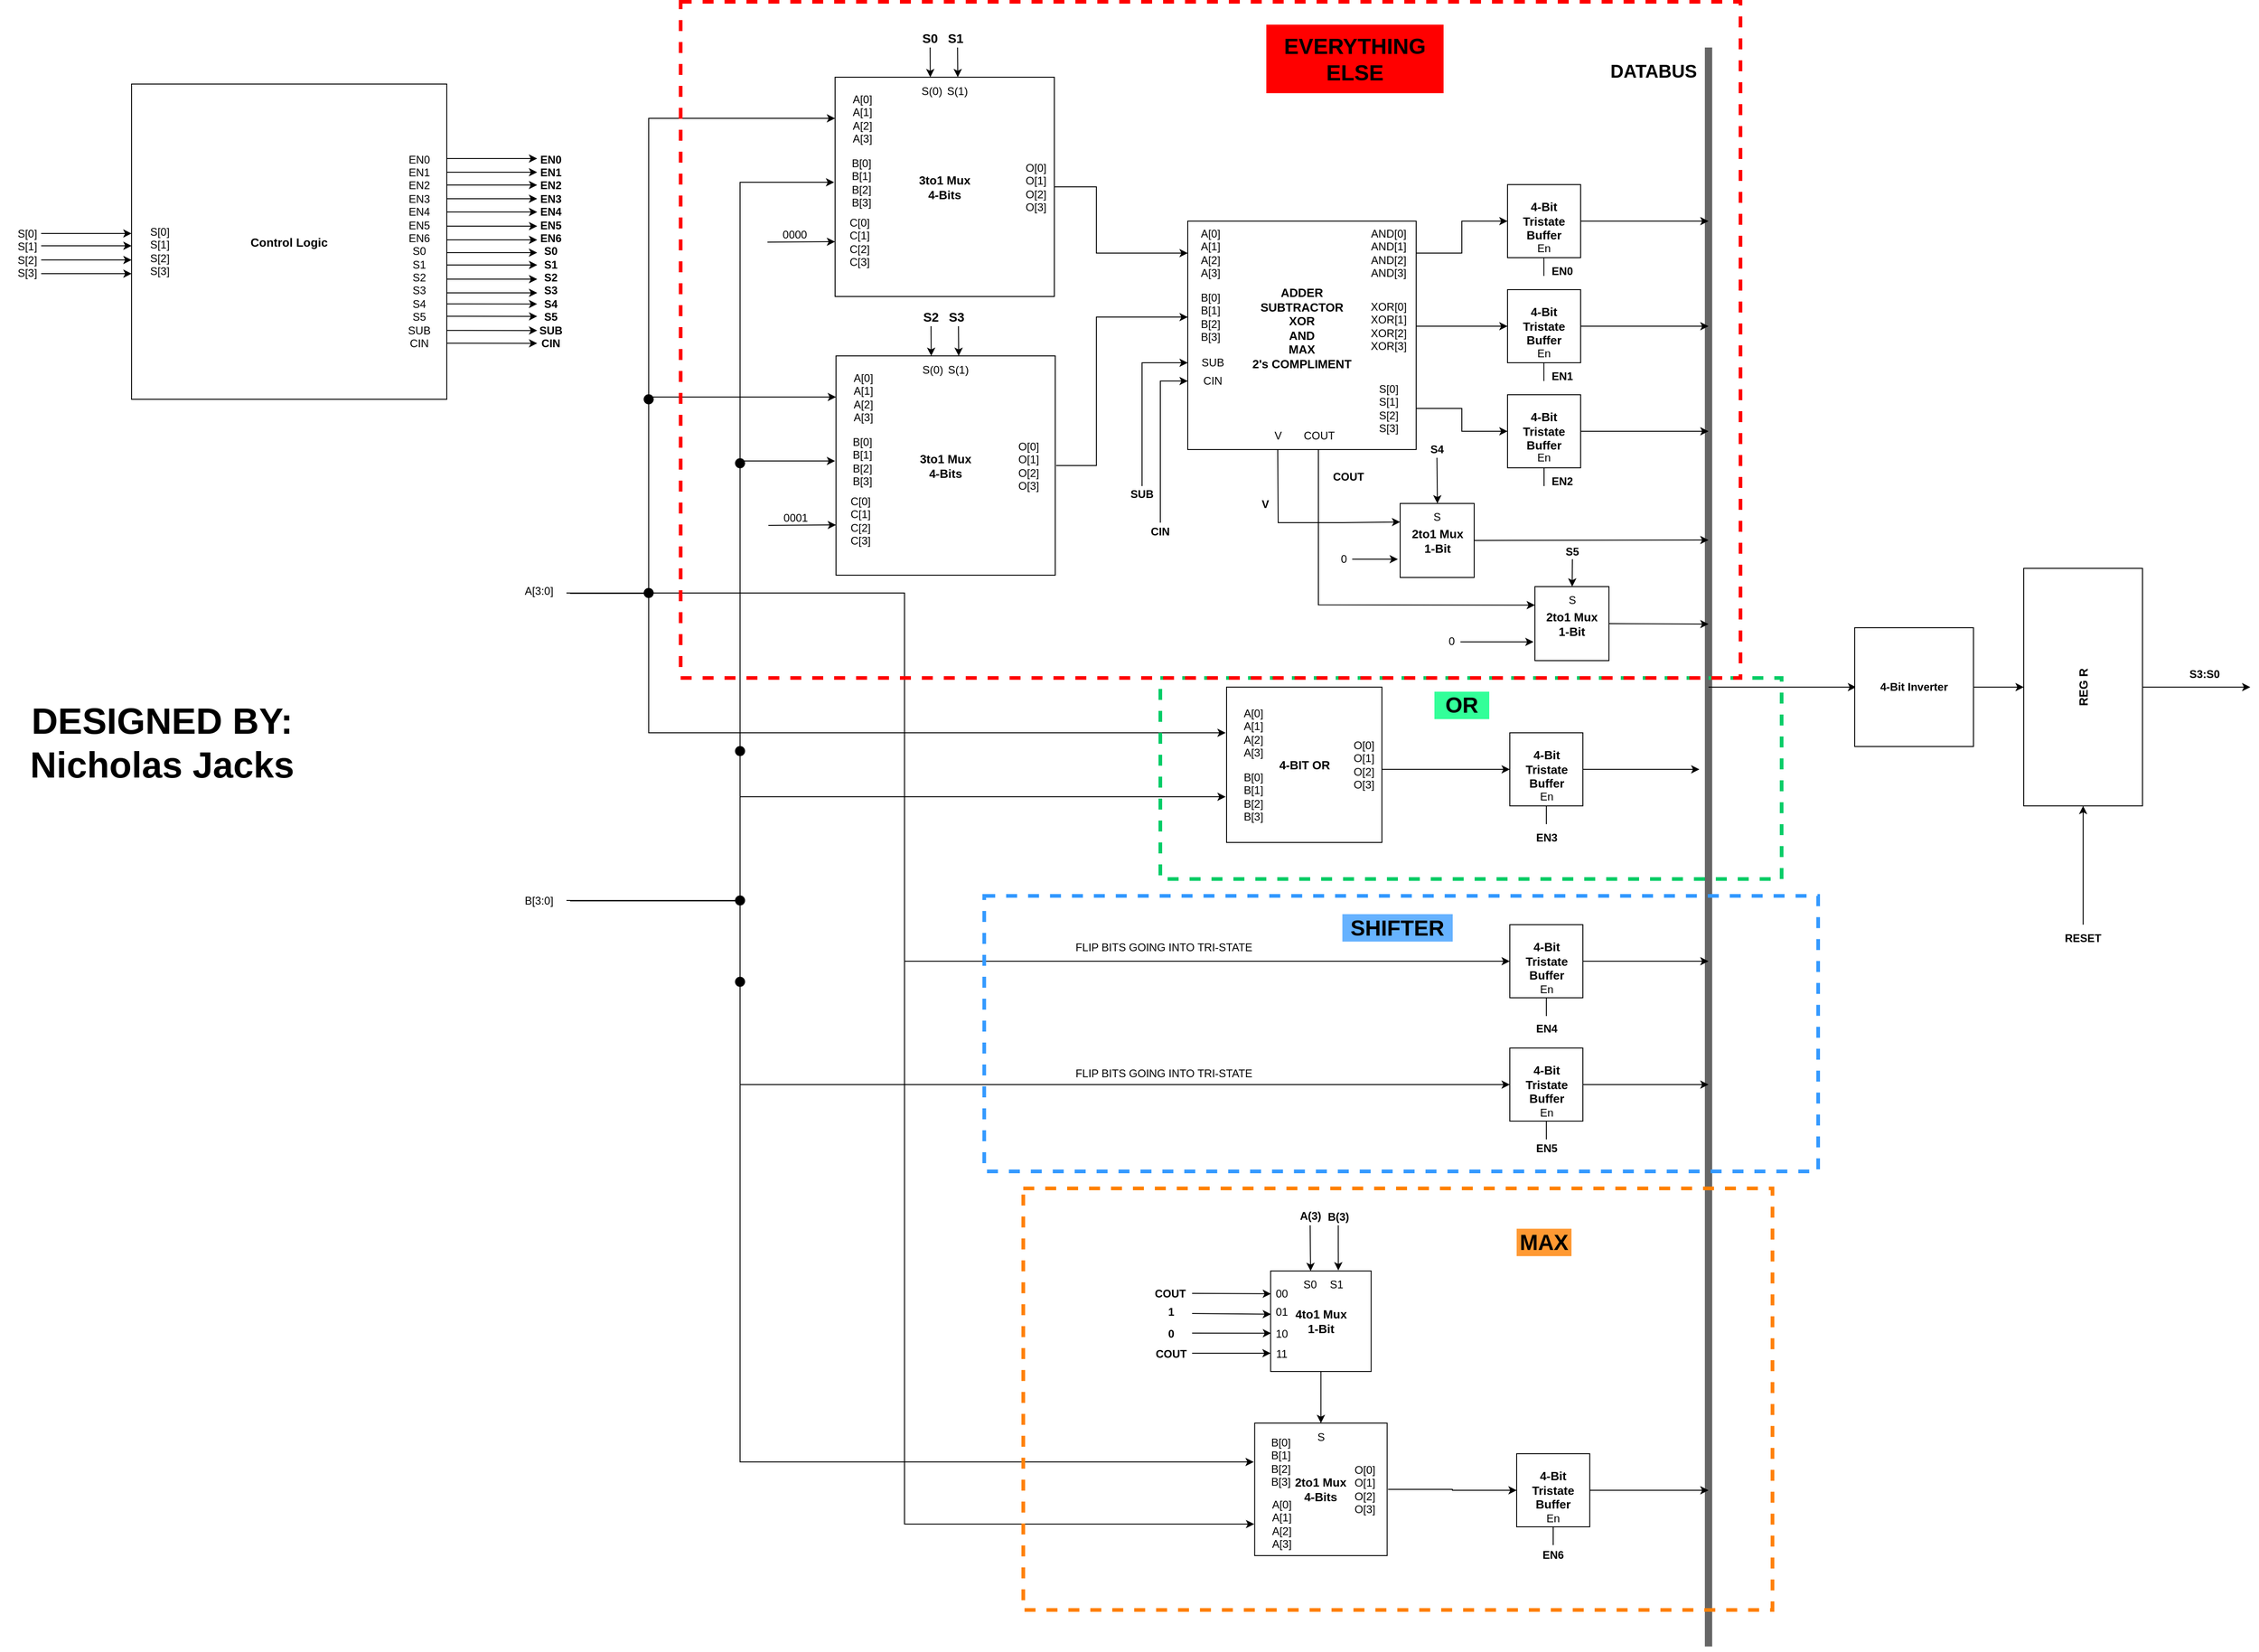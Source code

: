 <mxfile version="15.9.4" type="github">
  <diagram id="TtoM8TKqsSyaRm2l33-K" name="Page-1">
    <mxGraphModel dx="4360" dy="2071" grid="1" gridSize="10" guides="1" tooltips="1" connect="1" arrows="1" fold="1" page="0" pageScale="1" pageWidth="850" pageHeight="1100" math="0" shadow="0">
      <root>
        <mxCell id="0" />
        <mxCell id="1" parent="0" />
        <mxCell id="_qCFZrQWDJR1jyEBsIuS-36" value="&lt;div&gt;EN2&lt;/div&gt;" style="text;html=1;strokeColor=none;fillColor=none;align=center;verticalAlign=middle;whiteSpace=wrap;rounded=0;fontStyle=1" parent="1" vertex="1">
          <mxGeometry x="490" y="340" width="60" height="30" as="geometry" />
        </mxCell>
        <mxCell id="_qCFZrQWDJR1jyEBsIuS-19" value="" style="endArrow=none;html=1;rounded=0;strokeWidth=8;fillColor=#f5f5f5;strokeColor=#666666;" parent="1" edge="1">
          <mxGeometry width="50" height="50" relative="1" as="geometry">
            <mxPoint x="680" y="1630" as="sourcePoint" />
            <mxPoint x="680" y="-120" as="targetPoint" />
          </mxGeometry>
        </mxCell>
        <mxCell id="_qCFZrQWDJR1jyEBsIuS-1" value="&lt;div style=&quot;font-size: 13px&quot;&gt;ADDER&lt;/div&gt;&lt;div style=&quot;font-size: 13px&quot;&gt;SUBTRACTOR&lt;/div&gt;&lt;div style=&quot;font-size: 13px&quot;&gt;XOR&lt;/div&gt;&lt;div style=&quot;font-size: 13px&quot;&gt;AND&lt;/div&gt;&lt;div style=&quot;font-size: 13px&quot;&gt;MAX&lt;/div&gt;&lt;div style=&quot;font-size: 13px&quot;&gt;2&#39;s COMPLIMENT&lt;br style=&quot;font-size: 13px&quot;&gt;&lt;/div&gt;&lt;div style=&quot;font-size: 13px&quot;&gt;&lt;br style=&quot;font-size: 13px&quot;&gt;&lt;/div&gt;" style="whiteSpace=wrap;html=1;aspect=fixed;fontStyle=1;fontSize=13;" parent="1" vertex="1">
          <mxGeometry x="110" y="70" width="250" height="250" as="geometry" />
        </mxCell>
        <mxCell id="_qCFZrQWDJR1jyEBsIuS-14" style="edgeStyle=orthogonalEdgeStyle;rounded=0;orthogonalLoop=1;jettySize=auto;html=1;entryX=0;entryY=0.5;entryDx=0;entryDy=0;" parent="1" source="_qCFZrQWDJR1jyEBsIuS-2" target="_qCFZrQWDJR1jyEBsIuS-13" edge="1">
          <mxGeometry relative="1" as="geometry" />
        </mxCell>
        <mxCell id="_qCFZrQWDJR1jyEBsIuS-2" value="&lt;div&gt;AND[0]&lt;/div&gt;&lt;div&gt;AND[1]&lt;/div&gt;&lt;div&gt;AND[2]&lt;/div&gt;&lt;div&gt;AND[3]&lt;br&gt;&lt;/div&gt;" style="text;html=1;strokeColor=none;fillColor=none;align=center;verticalAlign=middle;whiteSpace=wrap;rounded=0;" parent="1" vertex="1">
          <mxGeometry x="300" y="90" width="60" height="30" as="geometry" />
        </mxCell>
        <mxCell id="_qCFZrQWDJR1jyEBsIuS-16" style="edgeStyle=orthogonalEdgeStyle;rounded=0;orthogonalLoop=1;jettySize=auto;html=1;entryX=0;entryY=0.5;entryDx=0;entryDy=0;" parent="1" source="_qCFZrQWDJR1jyEBsIuS-5" target="_qCFZrQWDJR1jyEBsIuS-15" edge="1">
          <mxGeometry relative="1" as="geometry" />
        </mxCell>
        <mxCell id="_qCFZrQWDJR1jyEBsIuS-5" value="&lt;div&gt;XOR[0]&lt;/div&gt;&lt;div&gt;XOR[1]&lt;/div&gt;&lt;div&gt;XOR[2]&lt;/div&gt;&lt;div&gt;XOR[3]&lt;br&gt;&lt;/div&gt;" style="text;html=1;strokeColor=none;fillColor=none;align=center;verticalAlign=middle;whiteSpace=wrap;rounded=0;" parent="1" vertex="1">
          <mxGeometry x="300" y="170" width="60" height="30" as="geometry" />
        </mxCell>
        <mxCell id="_qCFZrQWDJR1jyEBsIuS-18" style="edgeStyle=orthogonalEdgeStyle;rounded=0;orthogonalLoop=1;jettySize=auto;html=1;entryX=0;entryY=0.5;entryDx=0;entryDy=0;" parent="1" source="_qCFZrQWDJR1jyEBsIuS-6" target="_qCFZrQWDJR1jyEBsIuS-17" edge="1">
          <mxGeometry relative="1" as="geometry" />
        </mxCell>
        <mxCell id="_qCFZrQWDJR1jyEBsIuS-6" value="&lt;div&gt;S[0]&lt;/div&gt;&lt;div&gt;S[1]&lt;/div&gt;&lt;div&gt;S[2]&lt;/div&gt;&lt;div&gt;S[3]&lt;br&gt;&lt;/div&gt;" style="text;html=1;strokeColor=none;fillColor=none;align=center;verticalAlign=middle;whiteSpace=wrap;rounded=0;" parent="1" vertex="1">
          <mxGeometry x="300" y="260" width="60" height="30" as="geometry" />
        </mxCell>
        <mxCell id="_qCFZrQWDJR1jyEBsIuS-7" value="COUT" style="text;html=1;strokeColor=none;fillColor=none;align=center;verticalAlign=middle;whiteSpace=wrap;rounded=0;" parent="1" vertex="1">
          <mxGeometry x="223.5" y="290" width="60" height="30" as="geometry" />
        </mxCell>
        <mxCell id="_qCFZrQWDJR1jyEBsIuS-8" value="CIN" style="text;html=1;strokeColor=none;fillColor=none;align=center;verticalAlign=middle;whiteSpace=wrap;rounded=0;" parent="1" vertex="1">
          <mxGeometry x="110" y="230" width="55" height="30" as="geometry" />
        </mxCell>
        <mxCell id="_qCFZrQWDJR1jyEBsIuS-9" value="&lt;div&gt;A[0]&lt;/div&gt;&lt;div&gt;A[1]&lt;/div&gt;&lt;div&gt;A[2]&lt;/div&gt;&lt;div&gt;A[3]&lt;br&gt;&lt;/div&gt;" style="text;html=1;strokeColor=none;fillColor=none;align=center;verticalAlign=middle;whiteSpace=wrap;rounded=0;" parent="1" vertex="1">
          <mxGeometry x="110" y="90" width="50" height="30" as="geometry" />
        </mxCell>
        <mxCell id="_qCFZrQWDJR1jyEBsIuS-10" value="&lt;div&gt;B[0]&lt;/div&gt;&lt;div&gt;B[1]&lt;/div&gt;&lt;div&gt;B[2]&lt;/div&gt;&lt;div&gt;B[3]&lt;br&gt;&lt;/div&gt;" style="text;html=1;strokeColor=none;fillColor=none;align=center;verticalAlign=middle;whiteSpace=wrap;rounded=0;" parent="1" vertex="1">
          <mxGeometry x="110" y="160" width="50" height="30" as="geometry" />
        </mxCell>
        <mxCell id="_qCFZrQWDJR1jyEBsIuS-11" value="SUB" style="text;html=1;strokeColor=none;fillColor=none;align=center;verticalAlign=middle;whiteSpace=wrap;rounded=0;" parent="1" vertex="1">
          <mxGeometry x="110" y="210" width="55" height="30" as="geometry" />
        </mxCell>
        <mxCell id="_qCFZrQWDJR1jyEBsIuS-12" value="V" style="text;html=1;strokeColor=none;fillColor=none;align=center;verticalAlign=middle;whiteSpace=wrap;rounded=0;" parent="1" vertex="1">
          <mxGeometry x="178.5" y="290" width="60" height="30" as="geometry" />
        </mxCell>
        <mxCell id="_qCFZrQWDJR1jyEBsIuS-22" style="edgeStyle=orthogonalEdgeStyle;rounded=0;orthogonalLoop=1;jettySize=auto;html=1;strokeWidth=1;" parent="1" source="_qCFZrQWDJR1jyEBsIuS-13" edge="1">
          <mxGeometry relative="1" as="geometry">
            <mxPoint x="680" y="70" as="targetPoint" />
          </mxGeometry>
        </mxCell>
        <mxCell id="_qCFZrQWDJR1jyEBsIuS-13" value="&lt;div style=&quot;font-size: 13px;&quot;&gt;4-Bit Tristate&lt;/div&gt;&lt;div style=&quot;font-size: 13px;&quot;&gt;Buffer&lt;br style=&quot;font-size: 13px;&quot;&gt;&lt;/div&gt;" style="whiteSpace=wrap;html=1;aspect=fixed;fontStyle=1;fontSize=13;" parent="1" vertex="1">
          <mxGeometry x="460" y="30" width="80" height="80" as="geometry" />
        </mxCell>
        <mxCell id="_qCFZrQWDJR1jyEBsIuS-23" style="edgeStyle=orthogonalEdgeStyle;rounded=0;orthogonalLoop=1;jettySize=auto;html=1;strokeWidth=1;" parent="1" source="_qCFZrQWDJR1jyEBsIuS-15" edge="1">
          <mxGeometry relative="1" as="geometry">
            <mxPoint x="680" y="185" as="targetPoint" />
          </mxGeometry>
        </mxCell>
        <mxCell id="_qCFZrQWDJR1jyEBsIuS-15" value="&lt;div style=&quot;font-size: 13px;&quot;&gt;4-Bit Tristate&lt;/div&gt;&lt;div style=&quot;font-size: 13px;&quot;&gt;Buffer&lt;br style=&quot;font-size: 13px;&quot;&gt;&lt;/div&gt;" style="whiteSpace=wrap;html=1;aspect=fixed;fontStyle=1;fontSize=13;" parent="1" vertex="1">
          <mxGeometry x="460" y="145" width="80" height="80" as="geometry" />
        </mxCell>
        <mxCell id="_qCFZrQWDJR1jyEBsIuS-24" style="edgeStyle=orthogonalEdgeStyle;rounded=0;orthogonalLoop=1;jettySize=auto;html=1;strokeWidth=1;" parent="1" source="_qCFZrQWDJR1jyEBsIuS-17" edge="1">
          <mxGeometry relative="1" as="geometry">
            <mxPoint x="680" y="300" as="targetPoint" />
          </mxGeometry>
        </mxCell>
        <mxCell id="_qCFZrQWDJR1jyEBsIuS-17" value="&lt;div style=&quot;font-size: 13px;&quot;&gt;4-Bit Tristate&lt;/div&gt;&lt;div style=&quot;font-size: 13px;&quot;&gt;Buffer&lt;br style=&quot;font-size: 13px;&quot;&gt;&lt;/div&gt;" style="whiteSpace=wrap;html=1;aspect=fixed;fontStyle=1;fontSize=13;" parent="1" vertex="1">
          <mxGeometry x="460" y="260" width="80" height="80" as="geometry" />
        </mxCell>
        <mxCell id="_qCFZrQWDJR1jyEBsIuS-20" value="DATABUS" style="text;html=1;strokeColor=none;fillColor=none;align=center;verticalAlign=middle;whiteSpace=wrap;rounded=0;fontStyle=1;fontSize=20;" parent="1" vertex="1">
          <mxGeometry x="590" y="-110" width="60" height="30" as="geometry" />
        </mxCell>
        <mxCell id="_qCFZrQWDJR1jyEBsIuS-25" value="4-BIT OR" style="whiteSpace=wrap;html=1;aspect=fixed;fontStyle=1;fontSize=13;" parent="1" vertex="1">
          <mxGeometry x="152.5" y="580" width="170" height="170" as="geometry" />
        </mxCell>
        <mxCell id="_qCFZrQWDJR1jyEBsIuS-26" value="&lt;div&gt;A[0]&lt;/div&gt;&lt;div&gt;A[1]&lt;/div&gt;&lt;div&gt;A[2]&lt;/div&gt;&lt;div&gt;A[3]&lt;br&gt;&lt;/div&gt;" style="text;html=1;strokeColor=none;fillColor=none;align=center;verticalAlign=middle;whiteSpace=wrap;rounded=0;" parent="1" vertex="1">
          <mxGeometry x="151.5" y="615" width="60" height="30" as="geometry" />
        </mxCell>
        <mxCell id="_qCFZrQWDJR1jyEBsIuS-27" value="&lt;div&gt;B[0]&lt;/div&gt;&lt;div&gt;B[1]&lt;/div&gt;&lt;div&gt;B[2]&lt;/div&gt;&lt;div&gt;B[3]&lt;br&gt;&lt;/div&gt;" style="text;html=1;strokeColor=none;fillColor=none;align=center;verticalAlign=middle;whiteSpace=wrap;rounded=0;" parent="1" vertex="1">
          <mxGeometry x="151.5" y="685" width="60" height="30" as="geometry" />
        </mxCell>
        <mxCell id="_qCFZrQWDJR1jyEBsIuS-28" value="En" style="text;html=1;strokeColor=none;fillColor=none;align=center;verticalAlign=middle;whiteSpace=wrap;rounded=0;" parent="1" vertex="1">
          <mxGeometry x="470" y="314" width="60" height="30" as="geometry" />
        </mxCell>
        <mxCell id="_qCFZrQWDJR1jyEBsIuS-29" value="En" style="text;html=1;strokeColor=none;fillColor=none;align=center;verticalAlign=middle;whiteSpace=wrap;rounded=0;" parent="1" vertex="1">
          <mxGeometry x="470" y="200" width="60" height="30" as="geometry" />
        </mxCell>
        <mxCell id="_qCFZrQWDJR1jyEBsIuS-30" value="En" style="text;html=1;strokeColor=none;fillColor=none;align=center;verticalAlign=middle;whiteSpace=wrap;rounded=0;" parent="1" vertex="1">
          <mxGeometry x="470" y="85" width="60" height="30" as="geometry" />
        </mxCell>
        <mxCell id="_qCFZrQWDJR1jyEBsIuS-31" value="" style="endArrow=none;html=1;rounded=0;strokeWidth=1;exitX=0.5;exitY=0.867;exitDx=0;exitDy=0;exitPerimeter=0;" parent="1" source="_qCFZrQWDJR1jyEBsIuS-28" edge="1">
          <mxGeometry width="50" height="50" relative="1" as="geometry">
            <mxPoint x="400" y="370" as="sourcePoint" />
            <mxPoint x="500" y="360" as="targetPoint" />
          </mxGeometry>
        </mxCell>
        <mxCell id="_qCFZrQWDJR1jyEBsIuS-32" value="" style="endArrow=none;html=1;rounded=0;strokeWidth=1;exitX=0.5;exitY=0.867;exitDx=0;exitDy=0;exitPerimeter=0;" parent="1" edge="1">
          <mxGeometry width="50" height="50" relative="1" as="geometry">
            <mxPoint x="499.76" y="225.0" as="sourcePoint" />
            <mxPoint x="499.76" y="244.99" as="targetPoint" />
          </mxGeometry>
        </mxCell>
        <mxCell id="_qCFZrQWDJR1jyEBsIuS-33" value="" style="endArrow=none;html=1;rounded=0;strokeWidth=1;exitX=0.5;exitY=0.867;exitDx=0;exitDy=0;exitPerimeter=0;" parent="1" edge="1">
          <mxGeometry width="50" height="50" relative="1" as="geometry">
            <mxPoint x="499.76" y="110.0" as="sourcePoint" />
            <mxPoint x="499.76" y="129.99" as="targetPoint" />
          </mxGeometry>
        </mxCell>
        <mxCell id="_qCFZrQWDJR1jyEBsIuS-34" value="EN0" style="text;html=1;strokeColor=none;fillColor=none;align=center;verticalAlign=middle;whiteSpace=wrap;rounded=0;fontStyle=1" parent="1" vertex="1">
          <mxGeometry x="490" y="110" width="60" height="30" as="geometry" />
        </mxCell>
        <mxCell id="_qCFZrQWDJR1jyEBsIuS-35" value="EN1" style="text;html=1;strokeColor=none;fillColor=none;align=center;verticalAlign=middle;whiteSpace=wrap;rounded=0;fontStyle=1" parent="1" vertex="1">
          <mxGeometry x="490" y="225" width="60" height="30" as="geometry" />
        </mxCell>
        <mxCell id="XGVqMPs8SdAkGqt0Dx7o-12" style="edgeStyle=orthogonalEdgeStyle;rounded=0;orthogonalLoop=1;jettySize=auto;html=1;entryX=0;entryY=0.5;entryDx=0;entryDy=0;exitX=0.833;exitY=0.667;exitDx=0;exitDy=0;exitPerimeter=0;" parent="1" source="XGVqMPs8SdAkGqt0Dx7o-3" target="XGVqMPs8SdAkGqt0Dx7o-10" edge="1">
          <mxGeometry relative="1" as="geometry">
            <mxPoint x="332.5" y="660" as="sourcePoint" />
          </mxGeometry>
        </mxCell>
        <mxCell id="XGVqMPs8SdAkGqt0Dx7o-3" value="&lt;div&gt;O[0]&lt;/div&gt;&lt;div&gt;O[1]&lt;/div&gt;&lt;div&gt;O[2]&lt;/div&gt;&lt;div&gt;O[3]&lt;br&gt;&lt;/div&gt;" style="text;html=1;strokeColor=none;fillColor=none;align=center;verticalAlign=middle;whiteSpace=wrap;rounded=0;" parent="1" vertex="1">
          <mxGeometry x="272.5" y="650" width="60" height="30" as="geometry" />
        </mxCell>
        <mxCell id="XGVqMPs8SdAkGqt0Dx7o-9" value="EN3" style="text;html=1;strokeColor=none;fillColor=none;align=center;verticalAlign=middle;whiteSpace=wrap;rounded=0;fontStyle=1" parent="1" vertex="1">
          <mxGeometry x="488.5" y="660" width="60" height="30" as="geometry" />
        </mxCell>
        <mxCell id="xPKcWbQh04mABfZ3lA03-27" style="edgeStyle=orthogonalEdgeStyle;rounded=0;orthogonalLoop=1;jettySize=auto;html=1;" parent="1" source="XGVqMPs8SdAkGqt0Dx7o-10" edge="1">
          <mxGeometry relative="1" as="geometry">
            <mxPoint x="670" y="670" as="targetPoint" />
          </mxGeometry>
        </mxCell>
        <mxCell id="XGVqMPs8SdAkGqt0Dx7o-10" value="&lt;div style=&quot;font-size: 13px;&quot;&gt;4-Bit Tristate&lt;/div&gt;&lt;div style=&quot;font-size: 13px;&quot;&gt;Buffer&lt;br style=&quot;font-size: 13px;&quot;&gt;&lt;/div&gt;" style="whiteSpace=wrap;html=1;aspect=fixed;fontStyle=1;fontSize=13;" parent="1" vertex="1">
          <mxGeometry x="462.5" y="630" width="80" height="80" as="geometry" />
        </mxCell>
        <mxCell id="XGVqMPs8SdAkGqt0Dx7o-11" value="" style="endArrow=none;html=1;rounded=0;strokeWidth=1;exitX=0.5;exitY=0.867;exitDx=0;exitDy=0;exitPerimeter=0;" parent="1" edge="1">
          <mxGeometry width="50" height="50" relative="1" as="geometry">
            <mxPoint x="502.5" y="710.01" as="sourcePoint" />
            <mxPoint x="502.5" y="730" as="targetPoint" />
          </mxGeometry>
        </mxCell>
        <mxCell id="XGVqMPs8SdAkGqt0Dx7o-13" value="EN4" style="text;html=1;strokeColor=none;fillColor=none;align=center;verticalAlign=middle;whiteSpace=wrap;rounded=0;fontStyle=1" parent="1" vertex="1">
          <mxGeometry x="472.5" y="938.5" width="60" height="30" as="geometry" />
        </mxCell>
        <mxCell id="xPKcWbQh04mABfZ3lA03-25" style="edgeStyle=orthogonalEdgeStyle;rounded=0;orthogonalLoop=1;jettySize=auto;html=1;" parent="1" source="XGVqMPs8SdAkGqt0Dx7o-14" edge="1">
          <mxGeometry relative="1" as="geometry">
            <mxPoint x="680" y="880" as="targetPoint" />
          </mxGeometry>
        </mxCell>
        <mxCell id="XGVqMPs8SdAkGqt0Dx7o-14" value="&lt;div style=&quot;font-size: 13px;&quot;&gt;4-Bit Tristate&lt;/div&gt;&lt;div style=&quot;font-size: 13px;&quot;&gt;Buffer&lt;br style=&quot;font-size: 13px;&quot;&gt;&lt;/div&gt;" style="whiteSpace=wrap;html=1;aspect=fixed;fontStyle=1;fontSize=13;" parent="1" vertex="1">
          <mxGeometry x="462.5" y="840" width="80" height="80" as="geometry" />
        </mxCell>
        <mxCell id="XGVqMPs8SdAkGqt0Dx7o-15" value="" style="endArrow=none;html=1;rounded=0;strokeWidth=1;exitX=0.5;exitY=0.867;exitDx=0;exitDy=0;exitPerimeter=0;" parent="1" edge="1">
          <mxGeometry width="50" height="50" relative="1" as="geometry">
            <mxPoint x="502.5" y="920.01" as="sourcePoint" />
            <mxPoint x="502.5" y="940" as="targetPoint" />
          </mxGeometry>
        </mxCell>
        <mxCell id="XGVqMPs8SdAkGqt0Dx7o-70" style="edgeStyle=orthogonalEdgeStyle;rounded=0;orthogonalLoop=1;jettySize=auto;html=1;fontSize=20;" parent="1" source="XGVqMPs8SdAkGqt0Dx7o-24" target="_qCFZrQWDJR1jyEBsIuS-9" edge="1">
          <mxGeometry relative="1" as="geometry">
            <Array as="points">
              <mxPoint x="10" y="33" />
              <mxPoint x="10" y="105" />
            </Array>
          </mxGeometry>
        </mxCell>
        <mxCell id="XGVqMPs8SdAkGqt0Dx7o-24" value="&lt;div style=&quot;font-size: 13px&quot;&gt;3to1 Mux&lt;/div&gt;&lt;div style=&quot;font-size: 13px&quot;&gt;4-Bits&lt;br style=&quot;font-size: 13px&quot;&gt;&lt;/div&gt;" style="whiteSpace=wrap;html=1;aspect=fixed;fontStyle=1;fontSize=13;" parent="1" vertex="1">
          <mxGeometry x="-276" y="-87.5" width="240" height="240" as="geometry" />
        </mxCell>
        <mxCell id="XGVqMPs8SdAkGqt0Dx7o-25" value="&lt;div&gt;A[0]&lt;/div&gt;&lt;div&gt;A[1]&lt;/div&gt;&lt;div&gt;A[2]&lt;/div&gt;&lt;div&gt;A[3]&lt;br&gt;&lt;/div&gt;" style="text;html=1;strokeColor=none;fillColor=none;align=center;verticalAlign=middle;whiteSpace=wrap;rounded=0;" parent="1" vertex="1">
          <mxGeometry x="-276" y="-57.5" width="60" height="30" as="geometry" />
        </mxCell>
        <mxCell id="XGVqMPs8SdAkGqt0Dx7o-26" value="&lt;div&gt;B[0]&lt;/div&gt;&lt;div&gt;B[1]&lt;/div&gt;&lt;div&gt;B[2]&lt;/div&gt;&lt;div&gt;B[3]&lt;br&gt;&lt;/div&gt;" style="text;html=1;strokeColor=none;fillColor=none;align=center;verticalAlign=middle;whiteSpace=wrap;rounded=0;" parent="1" vertex="1">
          <mxGeometry x="-277" y="12.5" width="60" height="30" as="geometry" />
        </mxCell>
        <mxCell id="XGVqMPs8SdAkGqt0Dx7o-27" value="S(0)" style="text;html=1;strokeColor=none;fillColor=none;align=center;verticalAlign=middle;whiteSpace=wrap;rounded=0;" parent="1" vertex="1">
          <mxGeometry x="-200.25" y="-87.5" width="60" height="30" as="geometry" />
        </mxCell>
        <mxCell id="XGVqMPs8SdAkGqt0Dx7o-51" value="&lt;div&gt;C[0]&lt;/div&gt;&lt;div&gt;C[1]&lt;/div&gt;&lt;div&gt;C[2]&lt;/div&gt;&lt;div&gt;C[3]&lt;br&gt;&lt;/div&gt;" style="text;html=1;strokeColor=none;fillColor=none;align=center;verticalAlign=middle;whiteSpace=wrap;rounded=0;" parent="1" vertex="1">
          <mxGeometry x="-276" y="77.5" width="54" height="30" as="geometry" />
        </mxCell>
        <mxCell id="XGVqMPs8SdAkGqt0Dx7o-52" value="&lt;div&gt;O[0]&lt;/div&gt;&lt;div&gt;O[1]&lt;/div&gt;&lt;div&gt;O[2]&lt;/div&gt;&lt;div&gt;O[3]&lt;br&gt;&lt;/div&gt;" style="text;html=1;strokeColor=none;fillColor=none;align=center;verticalAlign=middle;whiteSpace=wrap;rounded=0;" parent="1" vertex="1">
          <mxGeometry x="-86" y="17.5" width="60" height="30" as="geometry" />
        </mxCell>
        <mxCell id="XGVqMPs8SdAkGqt0Dx7o-53" value="S(1)" style="text;html=1;strokeColor=none;fillColor=none;align=center;verticalAlign=middle;whiteSpace=wrap;rounded=0;" parent="1" vertex="1">
          <mxGeometry x="-171.75" y="-87.5" width="60" height="30" as="geometry" />
        </mxCell>
        <mxCell id="YykE-uixl1K2JJqu2O9A-4" value="" style="endArrow=classic;html=1;rounded=0;" parent="1" target="_qCFZrQWDJR1jyEBsIuS-11" edge="1">
          <mxGeometry width="50" height="50" relative="1" as="geometry">
            <mxPoint x="60" y="360" as="sourcePoint" />
            <mxPoint x="300" y="290" as="targetPoint" />
            <Array as="points">
              <mxPoint x="60" y="225" />
            </Array>
          </mxGeometry>
        </mxCell>
        <mxCell id="YykE-uixl1K2JJqu2O9A-5" value="" style="endArrow=classic;html=1;rounded=0;entryX=0;entryY=0.5;entryDx=0;entryDy=0;" parent="1" target="_qCFZrQWDJR1jyEBsIuS-8" edge="1">
          <mxGeometry width="50" height="50" relative="1" as="geometry">
            <mxPoint x="80" y="400" as="sourcePoint" />
            <mxPoint x="120" y="235" as="targetPoint" />
            <Array as="points">
              <mxPoint x="80" y="245" />
            </Array>
          </mxGeometry>
        </mxCell>
        <mxCell id="YykE-uixl1K2JJqu2O9A-6" value="" style="endArrow=classic;html=1;rounded=0;exitX=0.5;exitY=1;exitDx=0;exitDy=0;entryX=0;entryY=0.25;entryDx=0;entryDy=0;" parent="1" source="_qCFZrQWDJR1jyEBsIuS-12" target="jRC6Yb9Rg48XKbTSgGX9-8" edge="1">
          <mxGeometry width="50" height="50" relative="1" as="geometry">
            <mxPoint x="110" y="340" as="sourcePoint" />
            <mxPoint x="209" y="370" as="targetPoint" />
            <Array as="points">
              <mxPoint x="209" y="400" />
              <mxPoint x="280" y="400" />
            </Array>
          </mxGeometry>
        </mxCell>
        <mxCell id="YykE-uixl1K2JJqu2O9A-7" value="" style="endArrow=classic;html=1;rounded=0;exitX=0.5;exitY=1;exitDx=0;exitDy=0;entryX=0;entryY=0.25;entryDx=0;entryDy=0;" parent="1" target="jRC6Yb9Rg48XKbTSgGX9-16" edge="1">
          <mxGeometry width="50" height="50" relative="1" as="geometry">
            <mxPoint x="253" y="320" as="sourcePoint" />
            <mxPoint x="253.5" y="370" as="targetPoint" />
            <Array as="points">
              <mxPoint x="253" y="490" />
            </Array>
          </mxGeometry>
        </mxCell>
        <mxCell id="YykE-uixl1K2JJqu2O9A-74" style="edgeStyle=orthogonalEdgeStyle;rounded=0;orthogonalLoop=1;jettySize=auto;html=1;entryX=0;entryY=0.5;entryDx=0;entryDy=0;fontSize=12;" parent="1" target="XGVqMPs8SdAkGqt0Dx7o-25" edge="1">
          <mxGeometry relative="1" as="geometry">
            <Array as="points">
              <mxPoint x="-480" y="478" />
              <mxPoint x="-480" y="-42" />
            </Array>
            <mxPoint x="-566" y="477.43" as="sourcePoint" />
          </mxGeometry>
        </mxCell>
        <mxCell id="YykE-uixl1K2JJqu2O9A-75" style="edgeStyle=orthogonalEdgeStyle;rounded=0;orthogonalLoop=1;jettySize=auto;html=1;entryX=0;entryY=0.5;entryDx=0;entryDy=0;fontSize=12;" parent="1" target="_qCFZrQWDJR1jyEBsIuS-26" edge="1">
          <mxGeometry relative="1" as="geometry">
            <Array as="points">
              <mxPoint x="-480" y="477" />
              <mxPoint x="-480" y="630" />
            </Array>
            <mxPoint x="-566" y="477.43" as="sourcePoint" />
          </mxGeometry>
        </mxCell>
        <mxCell id="YykE-uixl1K2JJqu2O9A-92" style="edgeStyle=orthogonalEdgeStyle;rounded=0;orthogonalLoop=1;jettySize=auto;html=1;entryX=0;entryY=0.5;entryDx=0;entryDy=0;fontSize=12;startArrow=none;" parent="1" source="YykE-uixl1K2JJqu2O9A-96" target="XGVqMPs8SdAkGqt0Dx7o-14" edge="1">
          <mxGeometry relative="1" as="geometry">
            <Array as="points">
              <mxPoint x="-200" y="477" />
              <mxPoint x="-200" y="880" />
            </Array>
            <mxPoint x="-58" y="832.5" as="targetPoint" />
          </mxGeometry>
        </mxCell>
        <mxCell id="YykE-uixl1K2JJqu2O9A-142" style="edgeStyle=orthogonalEdgeStyle;rounded=0;orthogonalLoop=1;jettySize=auto;html=1;entryX=0;entryY=0.5;entryDx=0;entryDy=0;fontSize=14;" parent="1" target="YykE-uixl1K2JJqu2O9A-130" edge="1">
          <mxGeometry relative="1" as="geometry">
            <Array as="points">
              <mxPoint x="-480" y="477" />
              <mxPoint x="-480" y="263" />
            </Array>
            <mxPoint x="-566" y="477" as="sourcePoint" />
          </mxGeometry>
        </mxCell>
        <mxCell id="YykE-uixl1K2JJqu2O9A-89" style="edgeStyle=orthogonalEdgeStyle;rounded=0;orthogonalLoop=1;jettySize=auto;html=1;entryX=0;entryY=0.5;entryDx=0;entryDy=0;fontSize=12;" parent="1" target="_qCFZrQWDJR1jyEBsIuS-27" edge="1">
          <mxGeometry relative="1" as="geometry">
            <Array as="points">
              <mxPoint x="-380" y="814" />
              <mxPoint x="-380" y="700" />
            </Array>
            <mxPoint x="-566" y="813.763" as="sourcePoint" />
          </mxGeometry>
        </mxCell>
        <mxCell id="YykE-uixl1K2JJqu2O9A-91" style="edgeStyle=orthogonalEdgeStyle;rounded=0;orthogonalLoop=1;jettySize=auto;html=1;entryX=0;entryY=0.5;entryDx=0;entryDy=0;fontSize=12;" parent="1" target="XGVqMPs8SdAkGqt0Dx7o-26" edge="1">
          <mxGeometry relative="1" as="geometry">
            <Array as="points">
              <mxPoint x="-380" y="814" />
              <mxPoint x="-380" y="28" />
            </Array>
            <mxPoint x="-566" y="813.763" as="sourcePoint" />
          </mxGeometry>
        </mxCell>
        <mxCell id="YykE-uixl1K2JJqu2O9A-95" style="edgeStyle=orthogonalEdgeStyle;rounded=0;orthogonalLoop=1;jettySize=auto;html=1;fontSize=12;entryX=0;entryY=0.5;entryDx=0;entryDy=0;" parent="1" target="jRC6Yb9Rg48XKbTSgGX9-3" edge="1">
          <mxGeometry relative="1" as="geometry">
            <Array as="points">
              <mxPoint x="-380" y="814" />
              <mxPoint x="-380" y="1015" />
            </Array>
            <mxPoint x="-566" y="813.763" as="sourcePoint" />
            <mxPoint x="310" y="903" as="targetPoint" />
          </mxGeometry>
        </mxCell>
        <mxCell id="YykE-uixl1K2JJqu2O9A-141" style="edgeStyle=orthogonalEdgeStyle;rounded=0;orthogonalLoop=1;jettySize=auto;html=1;entryX=0;entryY=0.5;entryDx=0;entryDy=0;fontSize=14;" parent="1" target="YykE-uixl1K2JJqu2O9A-131" edge="1">
          <mxGeometry relative="1" as="geometry">
            <Array as="points">
              <mxPoint x="-380" y="814" />
              <mxPoint x="-380" y="333" />
            </Array>
            <mxPoint x="-566" y="813.763" as="sourcePoint" />
          </mxGeometry>
        </mxCell>
        <mxCell id="YykE-uixl1K2JJqu2O9A-27" value="SUB" style="text;html=1;strokeColor=none;fillColor=none;align=center;verticalAlign=middle;whiteSpace=wrap;rounded=0;fontSize=12;fontStyle=1" parent="1" vertex="1">
          <mxGeometry x="29.5" y="354" width="60" height="30" as="geometry" />
        </mxCell>
        <mxCell id="YykE-uixl1K2JJqu2O9A-30" value="CIN" style="text;html=1;strokeColor=none;fillColor=none;align=center;verticalAlign=middle;whiteSpace=wrap;rounded=0;fontSize=12;fontStyle=1" parent="1" vertex="1">
          <mxGeometry x="50" y="394.5" width="60" height="30" as="geometry" />
        </mxCell>
        <mxCell id="YykE-uixl1K2JJqu2O9A-32" value="" style="endArrow=classic;html=1;rounded=0;fontSize=12;entryX=0;entryY=0;entryDx=0;entryDy=0;" parent="1" target="XGVqMPs8SdAkGqt0Dx7o-53" edge="1">
          <mxGeometry width="50" height="50" relative="1" as="geometry">
            <mxPoint x="-172" y="-120" as="sourcePoint" />
            <mxPoint x="-50" as="targetPoint" />
          </mxGeometry>
        </mxCell>
        <mxCell id="YykE-uixl1K2JJqu2O9A-33" value="" style="endArrow=classic;html=1;rounded=0;fontSize=12;entryX=0;entryY=0;entryDx=0;entryDy=0;" parent="1" edge="1">
          <mxGeometry width="50" height="50" relative="1" as="geometry">
            <mxPoint x="-141.95" y="-120" as="sourcePoint" />
            <mxPoint x="-141.7" y="-87.5" as="targetPoint" />
          </mxGeometry>
        </mxCell>
        <mxCell id="YykE-uixl1K2JJqu2O9A-36" value="S0" style="text;html=1;strokeColor=none;fillColor=none;align=center;verticalAlign=middle;whiteSpace=wrap;rounded=0;fontSize=14;fontStyle=1" parent="1" vertex="1">
          <mxGeometry x="-202.25" y="-145" width="60" height="30" as="geometry" />
        </mxCell>
        <mxCell id="YykE-uixl1K2JJqu2O9A-37" value="S1" style="text;html=1;strokeColor=none;fillColor=none;align=center;verticalAlign=middle;whiteSpace=wrap;rounded=0;fontSize=14;fontStyle=1" parent="1" vertex="1">
          <mxGeometry x="-173.75" y="-145" width="60" height="30" as="geometry" />
        </mxCell>
        <mxCell id="YykE-uixl1K2JJqu2O9A-45" value="Control Logic" style="whiteSpace=wrap;html=1;aspect=fixed;fontStyle=1;fontSize=13;" parent="1" vertex="1">
          <mxGeometry x="-1046" y="-80" width="345" height="345" as="geometry" />
        </mxCell>
        <mxCell id="YykE-uixl1K2JJqu2O9A-47" value="&lt;div&gt;EN0&lt;/div&gt;&lt;div&gt;EN1&lt;/div&gt;&lt;div&gt;EN2&lt;/div&gt;&lt;div&gt;EN3&lt;/div&gt;&lt;div&gt;EN4&lt;/div&gt;&lt;div&gt;EN5&lt;/div&gt;&lt;div&gt;EN6&lt;br&gt;&lt;/div&gt;&lt;div&gt;S0&lt;/div&gt;&lt;div&gt;S1&lt;/div&gt;&lt;div&gt;S2&lt;/div&gt;&lt;div&gt;S3&lt;/div&gt;&lt;div&gt;S4&lt;/div&gt;&lt;div&gt;S5&lt;br&gt;&lt;/div&gt;&lt;div&gt;SUB&lt;/div&gt;&lt;div&gt;CIN&lt;br&gt;&lt;/div&gt;" style="text;html=1;strokeColor=none;fillColor=none;align=center;verticalAlign=middle;whiteSpace=wrap;rounded=0;" parent="1" vertex="1">
          <mxGeometry x="-761" y="87.5" width="60" height="30" as="geometry" />
        </mxCell>
        <mxCell id="YykE-uixl1K2JJqu2O9A-48" value="&lt;div&gt;S[0]&lt;/div&gt;&lt;div&gt;S[1]&lt;/div&gt;&lt;div&gt;S[2]&lt;/div&gt;&lt;div&gt;S[3]&lt;br&gt;&lt;/div&gt;" style="text;html=1;strokeColor=none;fillColor=none;align=center;verticalAlign=middle;whiteSpace=wrap;rounded=0;" parent="1" vertex="1">
          <mxGeometry x="-1045" y="87.5" width="60" height="30" as="geometry" />
        </mxCell>
        <mxCell id="YykE-uixl1K2JJqu2O9A-49" value="" style="endArrow=classic;html=1;rounded=0;fontSize=14;entryX=-0.006;entryY=0.474;entryDx=0;entryDy=0;entryPerimeter=0;" parent="1" edge="1">
          <mxGeometry width="50" height="50" relative="1" as="geometry">
            <mxPoint x="-1145" y="83.5" as="sourcePoint" />
            <mxPoint x="-1046.07" y="83.53" as="targetPoint" />
          </mxGeometry>
        </mxCell>
        <mxCell id="YykE-uixl1K2JJqu2O9A-50" value="" style="endArrow=classic;html=1;rounded=0;fontSize=14;entryX=-0.006;entryY=0.474;entryDx=0;entryDy=0;entryPerimeter=0;" parent="1" edge="1">
          <mxGeometry width="50" height="50" relative="1" as="geometry">
            <mxPoint x="-1144.93" y="97" as="sourcePoint" />
            <mxPoint x="-1046" y="97.03" as="targetPoint" />
          </mxGeometry>
        </mxCell>
        <mxCell id="YykE-uixl1K2JJqu2O9A-51" value="" style="endArrow=classic;html=1;rounded=0;fontSize=14;entryX=-0.006;entryY=0.474;entryDx=0;entryDy=0;entryPerimeter=0;" parent="1" edge="1">
          <mxGeometry width="50" height="50" relative="1" as="geometry">
            <mxPoint x="-1144.93" y="112.5" as="sourcePoint" />
            <mxPoint x="-1046" y="112.53" as="targetPoint" />
          </mxGeometry>
        </mxCell>
        <mxCell id="YykE-uixl1K2JJqu2O9A-52" value="" style="endArrow=classic;html=1;rounded=0;fontSize=14;entryX=-0.006;entryY=0.474;entryDx=0;entryDy=0;entryPerimeter=0;" parent="1" edge="1">
          <mxGeometry width="50" height="50" relative="1" as="geometry">
            <mxPoint x="-1144.93" y="127.5" as="sourcePoint" />
            <mxPoint x="-1046" y="127.53" as="targetPoint" />
          </mxGeometry>
        </mxCell>
        <mxCell id="YykE-uixl1K2JJqu2O9A-53" value="" style="endArrow=classic;html=1;rounded=0;fontSize=14;entryX=-0.006;entryY=0.474;entryDx=0;entryDy=0;entryPerimeter=0;" parent="1" edge="1">
          <mxGeometry width="50" height="50" relative="1" as="geometry">
            <mxPoint x="-701" y="45.5" as="sourcePoint" />
            <mxPoint x="-602.07" y="45.53" as="targetPoint" />
          </mxGeometry>
        </mxCell>
        <mxCell id="YykE-uixl1K2JJqu2O9A-54" value="" style="endArrow=classic;html=1;rounded=0;fontSize=14;entryX=-0.006;entryY=0.474;entryDx=0;entryDy=0;entryPerimeter=0;" parent="1" edge="1">
          <mxGeometry width="50" height="50" relative="1" as="geometry">
            <mxPoint x="-700.93" y="60" as="sourcePoint" />
            <mxPoint x="-602" y="60.03" as="targetPoint" />
          </mxGeometry>
        </mxCell>
        <mxCell id="YykE-uixl1K2JJqu2O9A-55" value="" style="endArrow=classic;html=1;rounded=0;fontSize=14;entryX=-0.006;entryY=0.474;entryDx=0;entryDy=0;entryPerimeter=0;" parent="1" edge="1">
          <mxGeometry width="50" height="50" relative="1" as="geometry">
            <mxPoint x="-700.93" y="75.5" as="sourcePoint" />
            <mxPoint x="-602" y="75.53" as="targetPoint" />
          </mxGeometry>
        </mxCell>
        <mxCell id="YykE-uixl1K2JJqu2O9A-56" value="" style="endArrow=classic;html=1;rounded=0;fontSize=14;entryX=-0.006;entryY=0.474;entryDx=0;entryDy=0;entryPerimeter=0;" parent="1" edge="1">
          <mxGeometry width="50" height="50" relative="1" as="geometry">
            <mxPoint x="-700.93" y="90.5" as="sourcePoint" />
            <mxPoint x="-602" y="90.53" as="targetPoint" />
          </mxGeometry>
        </mxCell>
        <mxCell id="YykE-uixl1K2JJqu2O9A-57" value="" style="endArrow=classic;html=1;rounded=0;fontSize=14;entryX=-0.006;entryY=0.474;entryDx=0;entryDy=0;entryPerimeter=0;" parent="1" edge="1">
          <mxGeometry width="50" height="50" relative="1" as="geometry">
            <mxPoint x="-701" y="104.5" as="sourcePoint" />
            <mxPoint x="-602.07" y="104.53" as="targetPoint" />
          </mxGeometry>
        </mxCell>
        <mxCell id="YykE-uixl1K2JJqu2O9A-58" value="" style="endArrow=classic;html=1;rounded=0;fontSize=14;entryX=-0.006;entryY=0.474;entryDx=0;entryDy=0;entryPerimeter=0;" parent="1" edge="1">
          <mxGeometry width="50" height="50" relative="1" as="geometry">
            <mxPoint x="-700.93" y="118" as="sourcePoint" />
            <mxPoint x="-602" y="118.03" as="targetPoint" />
          </mxGeometry>
        </mxCell>
        <mxCell id="YykE-uixl1K2JJqu2O9A-59" value="" style="endArrow=classic;html=1;rounded=0;fontSize=14;entryX=-0.006;entryY=0.474;entryDx=0;entryDy=0;entryPerimeter=0;" parent="1" edge="1">
          <mxGeometry width="50" height="50" relative="1" as="geometry">
            <mxPoint x="-700.93" y="133.5" as="sourcePoint" />
            <mxPoint x="-602" y="133.53" as="targetPoint" />
          </mxGeometry>
        </mxCell>
        <mxCell id="YykE-uixl1K2JJqu2O9A-60" value="" style="endArrow=classic;html=1;rounded=0;fontSize=14;entryX=-0.006;entryY=0.474;entryDx=0;entryDy=0;entryPerimeter=0;" parent="1" edge="1">
          <mxGeometry width="50" height="50" relative="1" as="geometry">
            <mxPoint x="-700.93" y="148.5" as="sourcePoint" />
            <mxPoint x="-602" y="148.53" as="targetPoint" />
          </mxGeometry>
        </mxCell>
        <mxCell id="YykE-uixl1K2JJqu2O9A-61" value="" style="endArrow=classic;html=1;rounded=0;fontSize=14;entryX=-0.006;entryY=0.474;entryDx=0;entryDy=0;entryPerimeter=0;" parent="1" edge="1">
          <mxGeometry width="50" height="50" relative="1" as="geometry">
            <mxPoint x="-701" y="160.67" as="sourcePoint" />
            <mxPoint x="-602.07" y="160.7" as="targetPoint" />
          </mxGeometry>
        </mxCell>
        <mxCell id="YykE-uixl1K2JJqu2O9A-62" value="" style="endArrow=classic;html=1;rounded=0;fontSize=14;entryX=-0.006;entryY=0.474;entryDx=0;entryDy=0;entryPerimeter=0;" parent="1" edge="1">
          <mxGeometry width="50" height="50" relative="1" as="geometry">
            <mxPoint x="-700.93" y="174.17" as="sourcePoint" />
            <mxPoint x="-602" y="174.2" as="targetPoint" />
          </mxGeometry>
        </mxCell>
        <mxCell id="YykE-uixl1K2JJqu2O9A-63" value="" style="endArrow=classic;html=1;rounded=0;fontSize=14;entryX=-0.006;entryY=0.474;entryDx=0;entryDy=0;entryPerimeter=0;" parent="1" edge="1">
          <mxGeometry width="50" height="50" relative="1" as="geometry">
            <mxPoint x="-700.93" y="189.67" as="sourcePoint" />
            <mxPoint x="-602" y="189.7" as="targetPoint" />
          </mxGeometry>
        </mxCell>
        <mxCell id="YykE-uixl1K2JJqu2O9A-65" value="&lt;div&gt;S[0]&lt;/div&gt;&lt;div&gt;S[1]&lt;/div&gt;&lt;div&gt;S[2]&lt;/div&gt;&lt;div&gt;S[3]&lt;br&gt;&lt;/div&gt;" style="text;html=1;strokeColor=none;fillColor=none;align=center;verticalAlign=middle;whiteSpace=wrap;rounded=0;" parent="1" vertex="1">
          <mxGeometry x="-1190" y="89.5" width="60" height="30" as="geometry" />
        </mxCell>
        <mxCell id="YykE-uixl1K2JJqu2O9A-69" value="&lt;div&gt;EN0&lt;/div&gt;&lt;div&gt;EN1&lt;/div&gt;&lt;div&gt;EN2&lt;/div&gt;&lt;div&gt;EN3&lt;/div&gt;&lt;div&gt;EN4&lt;/div&gt;&lt;div&gt;EN5&lt;/div&gt;&lt;div&gt;EN6&lt;br&gt;&lt;/div&gt;&lt;div&gt;S0&lt;/div&gt;&lt;div&gt;S1&lt;/div&gt;&lt;div&gt;S2&lt;/div&gt;&lt;div&gt;S3&lt;/div&gt;&lt;div&gt;S4&lt;/div&gt;&lt;div&gt;S5&lt;br&gt;&lt;/div&gt;&lt;div&gt;SUB&lt;/div&gt;&lt;div&gt;CIN&lt;br&gt;&lt;/div&gt;" style="text;html=1;strokeColor=none;fillColor=none;align=center;verticalAlign=middle;whiteSpace=wrap;rounded=0;fontStyle=1" parent="1" vertex="1">
          <mxGeometry x="-617" y="88" width="60" height="30" as="geometry" />
        </mxCell>
        <mxCell id="YykE-uixl1K2JJqu2O9A-93" value="" style="endArrow=classic;html=1;rounded=0;fontSize=12;entryX=0;entryY=0.5;entryDx=0;entryDy=0;" parent="1" target="XGVqMPs8SdAkGqt0Dx7o-51" edge="1">
          <mxGeometry width="50" height="50" relative="1" as="geometry">
            <mxPoint x="-350" y="93" as="sourcePoint" />
            <mxPoint x="-200" y="400" as="targetPoint" />
          </mxGeometry>
        </mxCell>
        <mxCell id="YykE-uixl1K2JJqu2O9A-94" value="0000" style="text;html=1;strokeColor=none;fillColor=none;align=center;verticalAlign=middle;whiteSpace=wrap;rounded=0;fontSize=12;" parent="1" vertex="1">
          <mxGeometry x="-350" y="70" width="60" height="30" as="geometry" />
        </mxCell>
        <mxCell id="YykE-uixl1K2JJqu2O9A-96" value="" style="ellipse;whiteSpace=wrap;html=1;aspect=fixed;fontSize=12;fillColor=#000000;" parent="1" vertex="1">
          <mxGeometry x="-485" y="472" width="10" height="10" as="geometry" />
        </mxCell>
        <mxCell id="YykE-uixl1K2JJqu2O9A-97" value="" style="edgeStyle=orthogonalEdgeStyle;rounded=0;orthogonalLoop=1;jettySize=auto;html=1;entryX=0;entryY=0.5;entryDx=0;entryDy=0;fontSize=12;endArrow=none;" parent="1" target="YykE-uixl1K2JJqu2O9A-96" edge="1">
          <mxGeometry relative="1" as="geometry">
            <mxPoint x="-566" y="477" as="sourcePoint" />
            <mxPoint x="-58" y="832.5" as="targetPoint" />
            <Array as="points" />
          </mxGeometry>
        </mxCell>
        <mxCell id="YykE-uixl1K2JJqu2O9A-98" value="" style="ellipse;whiteSpace=wrap;html=1;aspect=fixed;fontSize=12;fillColor=#000000;" parent="1" vertex="1">
          <mxGeometry x="-385" y="645" width="10" height="10" as="geometry" />
        </mxCell>
        <mxCell id="YykE-uixl1K2JJqu2O9A-101" value="" style="ellipse;whiteSpace=wrap;html=1;aspect=fixed;fontSize=12;fillColor=#000000;" parent="1" vertex="1">
          <mxGeometry x="-385" y="808.5" width="10" height="10" as="geometry" />
        </mxCell>
        <mxCell id="YykE-uixl1K2JJqu2O9A-102" value="" style="ellipse;whiteSpace=wrap;html=1;aspect=fixed;fontSize=12;fillColor=#000000;" parent="1" vertex="1">
          <mxGeometry x="-385" y="330" width="10" height="10" as="geometry" />
        </mxCell>
        <mxCell id="YykE-uixl1K2JJqu2O9A-104" value="" style="ellipse;whiteSpace=wrap;html=1;aspect=fixed;fontSize=12;fillColor=#000000;" parent="1" vertex="1">
          <mxGeometry x="-485" y="260" width="10" height="10" as="geometry" />
        </mxCell>
        <mxCell id="YykE-uixl1K2JJqu2O9A-105" value="&lt;div style=&quot;font-size: 40px;&quot;&gt;DESIGNED BY:&lt;/div&gt;&lt;div style=&quot;font-size: 40px;&quot;&gt;Nicholas Jacks&lt;br style=&quot;font-size: 40px;&quot;&gt;&lt;/div&gt;" style="text;html=1;strokeColor=none;fillColor=none;align=center;verticalAlign=middle;whiteSpace=wrap;rounded=0;fontSize=40;fontStyle=1" parent="1" vertex="1">
          <mxGeometry x="-1190" y="565" width="355" height="150" as="geometry" />
        </mxCell>
        <mxCell id="YykE-uixl1K2JJqu2O9A-109" value="COUT" style="text;html=1;strokeColor=none;fillColor=none;align=center;verticalAlign=middle;whiteSpace=wrap;rounded=0;fontStyle=1" parent="1" vertex="1">
          <mxGeometry x="256" y="334.5" width="60" height="30" as="geometry" />
        </mxCell>
        <mxCell id="YykE-uixl1K2JJqu2O9A-110" value="V" style="text;html=1;strokeColor=none;fillColor=none;align=center;verticalAlign=middle;whiteSpace=wrap;rounded=0;fontStyle=1" parent="1" vertex="1">
          <mxGeometry x="165" y="364.5" width="60" height="30" as="geometry" />
        </mxCell>
        <mxCell id="YykE-uixl1K2JJqu2O9A-111" value="&lt;div style=&quot;font-size: 13px;&quot;&gt;2to1 Mux&lt;/div&gt;&lt;div style=&quot;font-size: 13px;&quot;&gt;4-Bits&lt;br style=&quot;font-size: 13px;&quot;&gt;&lt;/div&gt;" style="whiteSpace=wrap;html=1;aspect=fixed;fontStyle=1;fontSize=13;" parent="1" vertex="1">
          <mxGeometry x="183.25" y="1385.5" width="145" height="145" as="geometry" />
        </mxCell>
        <mxCell id="YykE-uixl1K2JJqu2O9A-112" value="&lt;div&gt;A[0]&lt;/div&gt;&lt;div&gt;A[1]&lt;/div&gt;&lt;div&gt;A[2]&lt;/div&gt;&lt;div&gt;A[3]&lt;br&gt;&lt;/div&gt;" style="text;html=1;strokeColor=none;fillColor=none;align=center;verticalAlign=middle;whiteSpace=wrap;rounded=0;" parent="1" vertex="1">
          <mxGeometry x="182.75" y="1481" width="60" height="30" as="geometry" />
        </mxCell>
        <mxCell id="YykE-uixl1K2JJqu2O9A-113" value="&lt;div&gt;B[0]&lt;/div&gt;&lt;div&gt;B[1]&lt;/div&gt;&lt;div&gt;B[2]&lt;/div&gt;&lt;div&gt;B[3]&lt;br&gt;&lt;/div&gt;" style="text;html=1;strokeColor=none;fillColor=none;align=center;verticalAlign=middle;whiteSpace=wrap;rounded=0;" parent="1" vertex="1">
          <mxGeometry x="182.25" y="1413" width="60" height="30" as="geometry" />
        </mxCell>
        <mxCell id="YykE-uixl1K2JJqu2O9A-114" value="S" style="text;html=1;strokeColor=none;fillColor=none;align=center;verticalAlign=middle;whiteSpace=wrap;rounded=0;" parent="1" vertex="1">
          <mxGeometry x="225.75" y="1385.5" width="60" height="30" as="geometry" />
        </mxCell>
        <mxCell id="YykE-uixl1K2JJqu2O9A-126" style="edgeStyle=orthogonalEdgeStyle;rounded=0;orthogonalLoop=1;jettySize=auto;html=1;entryX=0;entryY=0.5;entryDx=0;entryDy=0;fontSize=14;" parent="1" source="YykE-uixl1K2JJqu2O9A-115" target="YykE-uixl1K2JJqu2O9A-123" edge="1">
          <mxGeometry relative="1" as="geometry" />
        </mxCell>
        <mxCell id="YykE-uixl1K2JJqu2O9A-115" value="&lt;div&gt;O[0]&lt;/div&gt;&lt;div&gt;O[1]&lt;/div&gt;&lt;div&gt;O[2]&lt;/div&gt;&lt;div&gt;O[3]&lt;br&gt;&lt;/div&gt;" style="text;html=1;strokeColor=none;fillColor=none;align=center;verticalAlign=middle;whiteSpace=wrap;rounded=0;" parent="1" vertex="1">
          <mxGeometry x="279.25" y="1443" width="50" height="30" as="geometry" />
        </mxCell>
        <mxCell id="YykE-uixl1K2JJqu2O9A-116" value="" style="endArrow=classic;html=1;rounded=0;fontSize=12;entryX=0;entryY=0;entryDx=0;entryDy=0;exitX=0.5;exitY=1;exitDx=0;exitDy=0;" parent="1" source="xPKcWbQh04mABfZ3lA03-2" edge="1">
          <mxGeometry width="50" height="50" relative="1" as="geometry">
            <mxPoint x="255.5" y="1353" as="sourcePoint" />
            <mxPoint x="255.75" y="1385.5" as="targetPoint" />
          </mxGeometry>
        </mxCell>
        <mxCell id="YykE-uixl1K2JJqu2O9A-120" value="En" style="text;html=1;strokeColor=none;fillColor=none;align=center;verticalAlign=middle;whiteSpace=wrap;rounded=0;" parent="1" vertex="1">
          <mxGeometry x="472.5" y="685" width="60" height="30" as="geometry" />
        </mxCell>
        <mxCell id="YykE-uixl1K2JJqu2O9A-121" value="En" style="text;html=1;strokeColor=none;fillColor=none;align=center;verticalAlign=middle;whiteSpace=wrap;rounded=0;" parent="1" vertex="1">
          <mxGeometry x="472.5" y="895.5" width="60" height="30" as="geometry" />
        </mxCell>
        <mxCell id="YykE-uixl1K2JJqu2O9A-122" value="EN6" style="text;html=1;strokeColor=none;fillColor=none;align=center;verticalAlign=middle;whiteSpace=wrap;rounded=0;fontStyle=1" parent="1" vertex="1">
          <mxGeometry x="480" y="1514.5" width="60" height="30" as="geometry" />
        </mxCell>
        <mxCell id="xPKcWbQh04mABfZ3lA03-24" style="edgeStyle=orthogonalEdgeStyle;rounded=0;orthogonalLoop=1;jettySize=auto;html=1;" parent="1" source="YykE-uixl1K2JJqu2O9A-123" edge="1">
          <mxGeometry relative="1" as="geometry">
            <mxPoint x="680" y="1459.0" as="targetPoint" />
          </mxGeometry>
        </mxCell>
        <mxCell id="YykE-uixl1K2JJqu2O9A-123" value="&lt;div style=&quot;font-size: 13px;&quot;&gt;4-Bit Tristate&lt;/div&gt;&lt;div style=&quot;font-size: 13px;&quot;&gt;Buffer&lt;br style=&quot;font-size: 13px;&quot;&gt;&lt;/div&gt;" style="whiteSpace=wrap;html=1;aspect=fixed;fontStyle=1;fontSize=13;" parent="1" vertex="1">
          <mxGeometry x="470" y="1419" width="80" height="80" as="geometry" />
        </mxCell>
        <mxCell id="YykE-uixl1K2JJqu2O9A-124" value="" style="endArrow=none;html=1;rounded=0;strokeWidth=1;exitX=0.5;exitY=0.867;exitDx=0;exitDy=0;exitPerimeter=0;" parent="1" edge="1">
          <mxGeometry width="50" height="50" relative="1" as="geometry">
            <mxPoint x="510" y="1499.01" as="sourcePoint" />
            <mxPoint x="510" y="1519" as="targetPoint" />
          </mxGeometry>
        </mxCell>
        <mxCell id="YykE-uixl1K2JJqu2O9A-125" value="En" style="text;html=1;strokeColor=none;fillColor=none;align=center;verticalAlign=middle;whiteSpace=wrap;rounded=0;" parent="1" vertex="1">
          <mxGeometry x="480" y="1474.5" width="60" height="30" as="geometry" />
        </mxCell>
        <mxCell id="YykE-uixl1K2JJqu2O9A-129" value="&lt;div style=&quot;font-size: 13px&quot;&gt;3to1 Mux&lt;/div&gt;&lt;div style=&quot;font-size: 13px&quot;&gt;4-Bits&lt;br style=&quot;font-size: 13px&quot;&gt;&lt;/div&gt;" style="whiteSpace=wrap;html=1;aspect=fixed;fontStyle=1;fontSize=13;" parent="1" vertex="1">
          <mxGeometry x="-275" y="217.5" width="240" height="240" as="geometry" />
        </mxCell>
        <mxCell id="YykE-uixl1K2JJqu2O9A-130" value="&lt;div&gt;A[0]&lt;/div&gt;&lt;div&gt;A[1]&lt;/div&gt;&lt;div&gt;A[2]&lt;/div&gt;&lt;div&gt;A[3]&lt;br&gt;&lt;/div&gt;" style="text;html=1;strokeColor=none;fillColor=none;align=center;verticalAlign=middle;whiteSpace=wrap;rounded=0;" parent="1" vertex="1">
          <mxGeometry x="-275" y="247.5" width="60" height="30" as="geometry" />
        </mxCell>
        <mxCell id="YykE-uixl1K2JJqu2O9A-131" value="&lt;div&gt;B[0]&lt;/div&gt;&lt;div&gt;B[1]&lt;/div&gt;&lt;div&gt;B[2]&lt;/div&gt;&lt;div&gt;B[3]&lt;br&gt;&lt;/div&gt;" style="text;html=1;strokeColor=none;fillColor=none;align=center;verticalAlign=middle;whiteSpace=wrap;rounded=0;" parent="1" vertex="1">
          <mxGeometry x="-276" y="317.5" width="60" height="30" as="geometry" />
        </mxCell>
        <mxCell id="YykE-uixl1K2JJqu2O9A-132" value="S(0)" style="text;html=1;strokeColor=none;fillColor=none;align=center;verticalAlign=middle;whiteSpace=wrap;rounded=0;" parent="1" vertex="1">
          <mxGeometry x="-199.25" y="217.5" width="60" height="30" as="geometry" />
        </mxCell>
        <mxCell id="YykE-uixl1K2JJqu2O9A-133" value="&lt;div&gt;C[0]&lt;/div&gt;&lt;div&gt;C[1]&lt;/div&gt;&lt;div&gt;C[2]&lt;/div&gt;&lt;div&gt;C[3]&lt;br&gt;&lt;/div&gt;" style="text;html=1;strokeColor=none;fillColor=none;align=center;verticalAlign=middle;whiteSpace=wrap;rounded=0;" parent="1" vertex="1">
          <mxGeometry x="-275" y="382.5" width="54" height="30" as="geometry" />
        </mxCell>
        <mxCell id="YykE-uixl1K2JJqu2O9A-140" style="edgeStyle=orthogonalEdgeStyle;rounded=0;orthogonalLoop=1;jettySize=auto;html=1;entryX=0;entryY=0.5;entryDx=0;entryDy=0;fontSize=14;exitX=1;exitY=0.5;exitDx=0;exitDy=0;" parent="1" source="YykE-uixl1K2JJqu2O9A-134" target="_qCFZrQWDJR1jyEBsIuS-10" edge="1">
          <mxGeometry relative="1" as="geometry">
            <Array as="points">
              <mxPoint x="10" y="338" />
              <mxPoint x="10" y="175" />
            </Array>
            <mxPoint x="-30" y="338" as="sourcePoint" />
          </mxGeometry>
        </mxCell>
        <mxCell id="YykE-uixl1K2JJqu2O9A-134" value="&lt;div&gt;O[0]&lt;/div&gt;&lt;div&gt;O[1]&lt;/div&gt;&lt;div&gt;O[2]&lt;/div&gt;&lt;div&gt;O[3]&lt;br&gt;&lt;/div&gt;" style="text;html=1;strokeColor=none;fillColor=none;align=center;verticalAlign=middle;whiteSpace=wrap;rounded=0;" parent="1" vertex="1">
          <mxGeometry x="-94" y="322.5" width="60" height="30" as="geometry" />
        </mxCell>
        <mxCell id="YykE-uixl1K2JJqu2O9A-135" value="S(1)" style="text;html=1;strokeColor=none;fillColor=none;align=center;verticalAlign=middle;whiteSpace=wrap;rounded=0;" parent="1" vertex="1">
          <mxGeometry x="-170.75" y="217.5" width="60" height="30" as="geometry" />
        </mxCell>
        <mxCell id="YykE-uixl1K2JJqu2O9A-136" value="" style="endArrow=classic;html=1;rounded=0;fontSize=12;entryX=0;entryY=0;entryDx=0;entryDy=0;" parent="1" target="YykE-uixl1K2JJqu2O9A-135" edge="1">
          <mxGeometry width="50" height="50" relative="1" as="geometry">
            <mxPoint x="-171" y="185" as="sourcePoint" />
            <mxPoint x="-49" y="305" as="targetPoint" />
          </mxGeometry>
        </mxCell>
        <mxCell id="YykE-uixl1K2JJqu2O9A-137" value="" style="endArrow=classic;html=1;rounded=0;fontSize=12;entryX=0;entryY=0;entryDx=0;entryDy=0;" parent="1" edge="1">
          <mxGeometry width="50" height="50" relative="1" as="geometry">
            <mxPoint x="-140.95" y="185" as="sourcePoint" />
            <mxPoint x="-140.7" y="217.5" as="targetPoint" />
          </mxGeometry>
        </mxCell>
        <mxCell id="YykE-uixl1K2JJqu2O9A-138" value="S2" style="text;html=1;strokeColor=none;fillColor=none;align=center;verticalAlign=middle;whiteSpace=wrap;rounded=0;fontSize=14;fontStyle=1" parent="1" vertex="1">
          <mxGeometry x="-201.25" y="160" width="60" height="30" as="geometry" />
        </mxCell>
        <mxCell id="YykE-uixl1K2JJqu2O9A-139" value="S3" style="text;html=1;strokeColor=none;fillColor=none;align=center;verticalAlign=middle;whiteSpace=wrap;rounded=0;fontSize=14;fontStyle=1" parent="1" vertex="1">
          <mxGeometry x="-172.75" y="160" width="60" height="30" as="geometry" />
        </mxCell>
        <mxCell id="YykE-uixl1K2JJqu2O9A-143" value="" style="endArrow=classic;html=1;rounded=0;fontSize=12;entryX=0;entryY=0.5;entryDx=0;entryDy=0;" parent="1" edge="1">
          <mxGeometry width="50" height="50" relative="1" as="geometry">
            <mxPoint x="-349" y="403" as="sourcePoint" />
            <mxPoint x="-275.0" y="402.5" as="targetPoint" />
          </mxGeometry>
        </mxCell>
        <mxCell id="YykE-uixl1K2JJqu2O9A-144" value="0001" style="text;html=1;strokeColor=none;fillColor=none;align=center;verticalAlign=middle;whiteSpace=wrap;rounded=0;fontSize=12;" parent="1" vertex="1">
          <mxGeometry x="-349" y="380" width="60" height="30" as="geometry" />
        </mxCell>
        <mxCell id="YykE-uixl1K2JJqu2O9A-145" value="" style="endArrow=classic;html=1;rounded=0;fontSize=14;entryX=-0.006;entryY=0.474;entryDx=0;entryDy=0;entryPerimeter=0;" parent="1" edge="1">
          <mxGeometry width="50" height="50" relative="1" as="geometry">
            <mxPoint x="-700.93" y="203.67" as="sourcePoint" />
            <mxPoint x="-602" y="203.7" as="targetPoint" />
          </mxGeometry>
        </mxCell>
        <mxCell id="YykE-uixl1K2JJqu2O9A-147" value="" style="endArrow=classic;html=1;rounded=0;fontSize=14;entryX=-0.006;entryY=0.474;entryDx=0;entryDy=0;entryPerimeter=0;" parent="1" edge="1">
          <mxGeometry width="50" height="50" relative="1" as="geometry">
            <mxPoint x="-701" y="30.5" as="sourcePoint" />
            <mxPoint x="-602.07" y="30.53" as="targetPoint" />
          </mxGeometry>
        </mxCell>
        <mxCell id="L1e6-VTVeGRa-wtTE8pA-1" value="" style="ellipse;whiteSpace=wrap;html=1;aspect=fixed;fontSize=12;fillColor=#000000;" parent="1" vertex="1">
          <mxGeometry x="-385" y="897.5" width="10" height="10" as="geometry" />
        </mxCell>
        <mxCell id="L1e6-VTVeGRa-wtTE8pA-2" value="REG R" style="rounded=0;whiteSpace=wrap;html=1;rotation=-90;fontSize=13;fontStyle=1" parent="1" vertex="1">
          <mxGeometry x="960" y="515" width="260" height="130" as="geometry" />
        </mxCell>
        <mxCell id="L1e6-VTVeGRa-wtTE8pA-3" style="edgeStyle=orthogonalEdgeStyle;rounded=0;orthogonalLoop=1;jettySize=auto;html=1;fontSize=20;" parent="1" edge="1">
          <mxGeometry relative="1" as="geometry">
            <mxPoint x="841.5" y="580" as="targetPoint" />
            <mxPoint x="680" y="580" as="sourcePoint" />
          </mxGeometry>
        </mxCell>
        <mxCell id="jRC6Yb9Rg48XKbTSgGX9-1" value="EN5" style="text;html=1;strokeColor=none;fillColor=none;align=center;verticalAlign=middle;whiteSpace=wrap;rounded=0;fontStyle=1" parent="1" vertex="1">
          <mxGeometry x="472.5" y="1070" width="60" height="30" as="geometry" />
        </mxCell>
        <mxCell id="xPKcWbQh04mABfZ3lA03-26" style="edgeStyle=orthogonalEdgeStyle;rounded=0;orthogonalLoop=1;jettySize=auto;html=1;" parent="1" source="jRC6Yb9Rg48XKbTSgGX9-3" edge="1">
          <mxGeometry relative="1" as="geometry">
            <mxPoint x="680" y="1015" as="targetPoint" />
          </mxGeometry>
        </mxCell>
        <mxCell id="jRC6Yb9Rg48XKbTSgGX9-3" value="&lt;div style=&quot;font-size: 13px;&quot;&gt;4-Bit Tristate&lt;/div&gt;&lt;div style=&quot;font-size: 13px;&quot;&gt;Buffer&lt;br style=&quot;font-size: 13px;&quot;&gt;&lt;/div&gt;" style="whiteSpace=wrap;html=1;aspect=fixed;fontStyle=1;fontSize=13;" parent="1" vertex="1">
          <mxGeometry x="462.5" y="975" width="80" height="80" as="geometry" />
        </mxCell>
        <mxCell id="jRC6Yb9Rg48XKbTSgGX9-4" value="" style="endArrow=none;html=1;rounded=0;strokeWidth=1;exitX=0.5;exitY=0.867;exitDx=0;exitDy=0;exitPerimeter=0;" parent="1" edge="1">
          <mxGeometry width="50" height="50" relative="1" as="geometry">
            <mxPoint x="502.5" y="1055.01" as="sourcePoint" />
            <mxPoint x="502.5" y="1075" as="targetPoint" />
          </mxGeometry>
        </mxCell>
        <mxCell id="jRC6Yb9Rg48XKbTSgGX9-5" value="En" style="text;html=1;strokeColor=none;fillColor=none;align=center;verticalAlign=middle;whiteSpace=wrap;rounded=0;" parent="1" vertex="1">
          <mxGeometry x="472.5" y="1030.5" width="60" height="30" as="geometry" />
        </mxCell>
        <mxCell id="jRC6Yb9Rg48XKbTSgGX9-6" value="FLIP BITS GOING INTO TRI-STATE" style="text;html=1;strokeColor=none;fillColor=none;align=center;verticalAlign=middle;whiteSpace=wrap;rounded=0;" parent="1" vertex="1">
          <mxGeometry x="-26" y="850" width="220" height="30" as="geometry" />
        </mxCell>
        <mxCell id="jRC6Yb9Rg48XKbTSgGX9-7" value="FLIP BITS GOING INTO TRI-STATE" style="text;html=1;strokeColor=none;fillColor=none;align=center;verticalAlign=middle;whiteSpace=wrap;rounded=0;" parent="1" vertex="1">
          <mxGeometry x="-26" y="987.5" width="220" height="30" as="geometry" />
        </mxCell>
        <mxCell id="jRC6Yb9Rg48XKbTSgGX9-8" value="&lt;div style=&quot;font-size: 13px&quot;&gt;2to1 Mux&lt;/div&gt;&lt;div style=&quot;font-size: 13px&quot;&gt;1-Bit&lt;br style=&quot;font-size: 13px&quot;&gt;&lt;/div&gt;" style="whiteSpace=wrap;html=1;aspect=fixed;fontStyle=1;fontSize=13;" parent="1" vertex="1">
          <mxGeometry x="342.5" y="379" width="81" height="81" as="geometry" />
        </mxCell>
        <mxCell id="jRC6Yb9Rg48XKbTSgGX9-11" value="S" style="text;html=1;strokeColor=none;fillColor=none;align=center;verticalAlign=middle;whiteSpace=wrap;rounded=0;" parent="1" vertex="1">
          <mxGeometry x="353" y="379" width="60" height="30" as="geometry" />
        </mxCell>
        <mxCell id="jRC6Yb9Rg48XKbTSgGX9-15" value="" style="endArrow=classic;html=1;rounded=0;exitX=0.5;exitY=1;exitDx=0;exitDy=0;" parent="1" edge="1">
          <mxGeometry width="50" height="50" relative="1" as="geometry">
            <mxPoint x="382.75" y="329" as="sourcePoint" />
            <mxPoint x="383.25" y="379" as="targetPoint" />
          </mxGeometry>
        </mxCell>
        <mxCell id="jRC6Yb9Rg48XKbTSgGX9-16" value="&lt;div style=&quot;font-size: 13px&quot;&gt;2to1 Mux&lt;/div&gt;&lt;div style=&quot;font-size: 13px&quot;&gt;1-Bit&lt;br style=&quot;font-size: 13px&quot;&gt;&lt;/div&gt;" style="whiteSpace=wrap;html=1;aspect=fixed;fontStyle=1;fontSize=13;" parent="1" vertex="1">
          <mxGeometry x="490" y="470" width="81" height="81" as="geometry" />
        </mxCell>
        <mxCell id="jRC6Yb9Rg48XKbTSgGX9-17" value="S" style="text;html=1;strokeColor=none;fillColor=none;align=center;verticalAlign=middle;whiteSpace=wrap;rounded=0;" parent="1" vertex="1">
          <mxGeometry x="500.5" y="470" width="60" height="30" as="geometry" />
        </mxCell>
        <mxCell id="jRC6Yb9Rg48XKbTSgGX9-18" value="" style="endArrow=classic;html=1;rounded=0;" parent="1" edge="1">
          <mxGeometry width="50" height="50" relative="1" as="geometry">
            <mxPoint x="531" y="440" as="sourcePoint" />
            <mxPoint x="530.75" y="470" as="targetPoint" />
          </mxGeometry>
        </mxCell>
        <mxCell id="jRC6Yb9Rg48XKbTSgGX9-19" value="" style="endArrow=classic;html=1;rounded=0;" parent="1" edge="1">
          <mxGeometry width="50" height="50" relative="1" as="geometry">
            <mxPoint x="290" y="440" as="sourcePoint" />
            <mxPoint x="340" y="440" as="targetPoint" />
          </mxGeometry>
        </mxCell>
        <mxCell id="jRC6Yb9Rg48XKbTSgGX9-20" value="0" style="text;html=1;strokeColor=none;fillColor=none;align=center;verticalAlign=middle;whiteSpace=wrap;rounded=0;" parent="1" vertex="1">
          <mxGeometry x="251" y="424.5" width="60" height="30" as="geometry" />
        </mxCell>
        <mxCell id="jRC6Yb9Rg48XKbTSgGX9-21" value="" style="endArrow=classic;html=1;rounded=0;" parent="1" edge="1">
          <mxGeometry width="50" height="50" relative="1" as="geometry">
            <mxPoint x="408.5" y="530.5" as="sourcePoint" />
            <mxPoint x="488.5" y="530.5" as="targetPoint" />
          </mxGeometry>
        </mxCell>
        <mxCell id="jRC6Yb9Rg48XKbTSgGX9-22" value="0" style="text;html=1;strokeColor=none;fillColor=none;align=center;verticalAlign=middle;whiteSpace=wrap;rounded=0;" parent="1" vertex="1">
          <mxGeometry x="368.5" y="515" width="60" height="30" as="geometry" />
        </mxCell>
        <mxCell id="jRC6Yb9Rg48XKbTSgGX9-24" value="" style="endArrow=classic;html=1;rounded=0;exitX=1;exitY=0.5;exitDx=0;exitDy=0;" parent="1" source="jRC6Yb9Rg48XKbTSgGX9-8" edge="1">
          <mxGeometry width="50" height="50" relative="1" as="geometry">
            <mxPoint x="460" y="500" as="sourcePoint" />
            <mxPoint x="680" y="419" as="targetPoint" />
          </mxGeometry>
        </mxCell>
        <mxCell id="jRC6Yb9Rg48XKbTSgGX9-25" value="" style="endArrow=classic;html=1;rounded=0;exitX=1;exitY=0.5;exitDx=0;exitDy=0;" parent="1" source="jRC6Yb9Rg48XKbTSgGX9-16" edge="1">
          <mxGeometry width="50" height="50" relative="1" as="geometry">
            <mxPoint x="433.5" y="429.5" as="sourcePoint" />
            <mxPoint x="680" y="511" as="targetPoint" />
          </mxGeometry>
        </mxCell>
        <mxCell id="xPKcWbQh04mABfZ3lA03-22" style="edgeStyle=orthogonalEdgeStyle;rounded=0;orthogonalLoop=1;jettySize=auto;html=1;entryX=0;entryY=0.5;entryDx=0;entryDy=0;" parent="1" source="jRC6Yb9Rg48XKbTSgGX9-26" target="YykE-uixl1K2JJqu2O9A-113" edge="1">
          <mxGeometry relative="1" as="geometry">
            <Array as="points">
              <mxPoint x="-380" y="814" />
              <mxPoint x="-380" y="1428" />
            </Array>
          </mxGeometry>
        </mxCell>
        <mxCell id="jRC6Yb9Rg48XKbTSgGX9-26" value="B[3:0]" style="text;html=1;strokeColor=none;fillColor=none;align=center;verticalAlign=middle;whiteSpace=wrap;rounded=0;" parent="1" vertex="1">
          <mxGeometry x="-630" y="798.5" width="60" height="30" as="geometry" />
        </mxCell>
        <mxCell id="xPKcWbQh04mABfZ3lA03-23" style="edgeStyle=orthogonalEdgeStyle;rounded=0;orthogonalLoop=1;jettySize=auto;html=1;entryX=0;entryY=0.5;entryDx=0;entryDy=0;" parent="1" target="YykE-uixl1K2JJqu2O9A-112" edge="1">
          <mxGeometry relative="1" as="geometry">
            <mxPoint x="-570" y="477" as="sourcePoint" />
            <mxPoint x="165" y="1287" as="targetPoint" />
            <Array as="points">
              <mxPoint x="-200" y="477" />
              <mxPoint x="-200" y="1496" />
            </Array>
          </mxGeometry>
        </mxCell>
        <mxCell id="jRC6Yb9Rg48XKbTSgGX9-27" value="A[3:0]" style="text;html=1;strokeColor=none;fillColor=none;align=center;verticalAlign=middle;whiteSpace=wrap;rounded=0;" parent="1" vertex="1">
          <mxGeometry x="-630" y="460" width="60" height="30" as="geometry" />
        </mxCell>
        <mxCell id="jRC6Yb9Rg48XKbTSgGX9-28" value="S4" style="text;html=1;strokeColor=none;fillColor=none;align=center;verticalAlign=middle;whiteSpace=wrap;rounded=0;fontStyle=1" parent="1" vertex="1">
          <mxGeometry x="353" y="304.5" width="60" height="30" as="geometry" />
        </mxCell>
        <mxCell id="jRC6Yb9Rg48XKbTSgGX9-29" value="S5" style="text;html=1;strokeColor=none;fillColor=none;align=center;verticalAlign=middle;whiteSpace=wrap;rounded=0;fontStyle=1" parent="1" vertex="1">
          <mxGeometry x="500.5" y="417" width="60" height="30" as="geometry" />
        </mxCell>
        <mxCell id="jRC6Yb9Rg48XKbTSgGX9-30" value="" style="endArrow=classic;html=1;rounded=0;fontSize=14;entryX=-0.006;entryY=0.474;entryDx=0;entryDy=0;entryPerimeter=0;" parent="1" edge="1">
          <mxGeometry width="50" height="50" relative="1" as="geometry">
            <mxPoint x="-701" y="16.5" as="sourcePoint" />
            <mxPoint x="-602.07" y="16.53" as="targetPoint" />
          </mxGeometry>
        </mxCell>
        <mxCell id="jRC6Yb9Rg48XKbTSgGX9-31" value="" style="endArrow=classic;html=1;rounded=0;fontSize=14;entryX=-0.006;entryY=0.474;entryDx=0;entryDy=0;entryPerimeter=0;" parent="1" edge="1">
          <mxGeometry width="50" height="50" relative="1" as="geometry">
            <mxPoint x="-701" y="1.5" as="sourcePoint" />
            <mxPoint x="-602.07" y="1.53" as="targetPoint" />
          </mxGeometry>
        </mxCell>
        <mxCell id="xPKcWbQh04mABfZ3lA03-2" value="&lt;div style=&quot;font-size: 13px&quot;&gt;4to1 Mux&lt;/div&gt;&lt;div style=&quot;font-size: 13px&quot;&gt;1-Bit&lt;br style=&quot;font-size: 13px&quot;&gt;&lt;/div&gt;" style="whiteSpace=wrap;html=1;aspect=fixed;fontStyle=1;fontSize=13;" parent="1" vertex="1">
          <mxGeometry x="200.75" y="1219" width="110" height="110" as="geometry" />
        </mxCell>
        <mxCell id="xPKcWbQh04mABfZ3lA03-3" value="B(3)" style="text;html=1;strokeColor=none;fillColor=none;align=center;verticalAlign=middle;whiteSpace=wrap;rounded=0;fontStyle=1" parent="1" vertex="1">
          <mxGeometry x="245.25" y="1144.5" width="60" height="30" as="geometry" />
        </mxCell>
        <mxCell id="xPKcWbQh04mABfZ3lA03-4" value="" style="endArrow=classic;html=1;rounded=0;exitX=0.5;exitY=1;exitDx=0;exitDy=0;" parent="1" edge="1">
          <mxGeometry width="50" height="50" relative="1" as="geometry">
            <mxPoint x="244" y="1169" as="sourcePoint" />
            <mxPoint x="244.5" y="1219" as="targetPoint" />
            <Array as="points">
              <mxPoint x="244.25" y="1200" />
            </Array>
          </mxGeometry>
        </mxCell>
        <mxCell id="xPKcWbQh04mABfZ3lA03-5" value="A(3)" style="text;html=1;strokeColor=none;fillColor=none;align=center;verticalAlign=middle;whiteSpace=wrap;rounded=0;fontStyle=1" parent="1" vertex="1">
          <mxGeometry x="216" y="1144.5" width="56.5" height="28.25" as="geometry" />
        </mxCell>
        <mxCell id="xPKcWbQh04mABfZ3lA03-6" value="" style="endArrow=classic;html=1;rounded=0;entryX=0.004;entryY=0.619;entryDx=0;entryDy=0;entryPerimeter=0;" parent="1" target="xPKcWbQh04mABfZ3lA03-2" edge="1">
          <mxGeometry width="50" height="50" relative="1" as="geometry">
            <mxPoint x="114.75" y="1287" as="sourcePoint" />
            <mxPoint x="194.75" y="1287" as="targetPoint" />
          </mxGeometry>
        </mxCell>
        <mxCell id="xPKcWbQh04mABfZ3lA03-7" value="" style="endArrow=classic;html=1;rounded=0;" parent="1" edge="1">
          <mxGeometry width="50" height="50" relative="1" as="geometry">
            <mxPoint x="114.75" y="1309" as="sourcePoint" />
            <mxPoint x="200.75" y="1309" as="targetPoint" />
          </mxGeometry>
        </mxCell>
        <mxCell id="xPKcWbQh04mABfZ3lA03-8" value="" style="endArrow=classic;html=1;rounded=0;entryX=0.003;entryY=0.227;entryDx=0;entryDy=0;entryPerimeter=0;" parent="1" target="xPKcWbQh04mABfZ3lA03-2" edge="1">
          <mxGeometry width="50" height="50" relative="1" as="geometry">
            <mxPoint x="114.75" y="1243.5" as="sourcePoint" />
            <mxPoint x="197.71" y="1243.5" as="targetPoint" />
          </mxGeometry>
        </mxCell>
        <mxCell id="xPKcWbQh04mABfZ3lA03-9" value="" style="endArrow=classic;html=1;rounded=0;entryX=0.003;entryY=0.43;entryDx=0;entryDy=0;entryPerimeter=0;" parent="1" target="xPKcWbQh04mABfZ3lA03-2" edge="1">
          <mxGeometry width="50" height="50" relative="1" as="geometry">
            <mxPoint x="114.75" y="1265.5" as="sourcePoint" />
            <mxPoint x="199.25" y="1265.75" as="targetPoint" />
          </mxGeometry>
        </mxCell>
        <mxCell id="xPKcWbQh04mABfZ3lA03-10" value="" style="endArrow=classic;html=1;rounded=0;entryX=0.673;entryY=-0.006;entryDx=0;entryDy=0;entryPerimeter=0;" parent="1" target="xPKcWbQh04mABfZ3lA03-2" edge="1">
          <mxGeometry width="50" height="50" relative="1" as="geometry">
            <mxPoint x="274.75" y="1169" as="sourcePoint" />
            <mxPoint x="254.5" y="1229" as="targetPoint" />
            <Array as="points" />
          </mxGeometry>
        </mxCell>
        <mxCell id="xPKcWbQh04mABfZ3lA03-11" value="S0" style="text;html=1;strokeColor=none;fillColor=none;align=center;verticalAlign=middle;whiteSpace=wrap;rounded=0;" parent="1" vertex="1">
          <mxGeometry x="214.25" y="1219" width="60" height="30" as="geometry" />
        </mxCell>
        <mxCell id="xPKcWbQh04mABfZ3lA03-12" value="S1" style="text;html=1;strokeColor=none;fillColor=none;align=center;verticalAlign=middle;whiteSpace=wrap;rounded=0;" parent="1" vertex="1">
          <mxGeometry x="243.25" y="1219" width="60" height="30" as="geometry" />
        </mxCell>
        <mxCell id="xPKcWbQh04mABfZ3lA03-13" value="COUT" style="text;html=1;strokeColor=none;fillColor=none;align=center;verticalAlign=middle;whiteSpace=wrap;rounded=0;fontStyle=1" parent="1" vertex="1">
          <mxGeometry x="60.75" y="1229" width="60" height="30" as="geometry" />
        </mxCell>
        <mxCell id="xPKcWbQh04mABfZ3lA03-14" value="COUT" style="text;html=1;strokeColor=none;fillColor=none;align=center;verticalAlign=middle;whiteSpace=wrap;rounded=0;fontStyle=1" parent="1" vertex="1">
          <mxGeometry x="61.75" y="1295" width="60" height="30" as="geometry" />
        </mxCell>
        <mxCell id="xPKcWbQh04mABfZ3lA03-16" value="1" style="text;html=1;strokeColor=none;fillColor=none;align=center;verticalAlign=middle;whiteSpace=wrap;rounded=0;fontStyle=1" parent="1" vertex="1">
          <mxGeometry x="61.75" y="1249" width="60" height="30" as="geometry" />
        </mxCell>
        <mxCell id="xPKcWbQh04mABfZ3lA03-17" value="0" style="text;html=1;strokeColor=none;fillColor=none;align=center;verticalAlign=middle;whiteSpace=wrap;rounded=0;fontStyle=1" parent="1" vertex="1">
          <mxGeometry x="61.75" y="1272.5" width="60" height="30" as="geometry" />
        </mxCell>
        <mxCell id="xPKcWbQh04mABfZ3lA03-18" value="00" style="text;html=1;strokeColor=none;fillColor=none;align=center;verticalAlign=middle;whiteSpace=wrap;rounded=0;" parent="1" vertex="1">
          <mxGeometry x="183.25" y="1229" width="60" height="30" as="geometry" />
        </mxCell>
        <mxCell id="xPKcWbQh04mABfZ3lA03-19" value="01" style="text;html=1;strokeColor=none;fillColor=none;align=center;verticalAlign=middle;whiteSpace=wrap;rounded=0;" parent="1" vertex="1">
          <mxGeometry x="183.25" y="1249" width="60" height="30" as="geometry" />
        </mxCell>
        <mxCell id="xPKcWbQh04mABfZ3lA03-20" value="10" style="text;html=1;strokeColor=none;fillColor=none;align=center;verticalAlign=middle;whiteSpace=wrap;rounded=0;" parent="1" vertex="1">
          <mxGeometry x="183.25" y="1272.5" width="60" height="30" as="geometry" />
        </mxCell>
        <mxCell id="xPKcWbQh04mABfZ3lA03-21" value="11" style="text;html=1;strokeColor=none;fillColor=none;align=center;verticalAlign=middle;whiteSpace=wrap;rounded=0;" parent="1" vertex="1">
          <mxGeometry x="183.25" y="1295" width="60" height="30" as="geometry" />
        </mxCell>
        <mxCell id="xPKcWbQh04mABfZ3lA03-28" value="EN3" style="text;html=1;strokeColor=none;fillColor=none;align=center;verticalAlign=middle;whiteSpace=wrap;rounded=0;fontStyle=1" parent="1" vertex="1">
          <mxGeometry x="472.5" y="730" width="60" height="30" as="geometry" />
        </mxCell>
        <mxCell id="xPKcWbQh04mABfZ3lA03-30" value="" style="rounded=0;whiteSpace=wrap;html=1;fillColor=none;strokeWidth=4;dashed=1;strokeColor=#FF8000;" parent="1" vertex="1">
          <mxGeometry x="-70" y="1128.62" width="820" height="461.38" as="geometry" />
        </mxCell>
        <mxCell id="xPKcWbQh04mABfZ3lA03-31" value="&lt;font style=&quot;font-size: 24px&quot;&gt;&lt;b&gt;MAX&lt;/b&gt;&lt;/font&gt;" style="text;html=1;strokeColor=none;fillColor=#FF9933;align=center;verticalAlign=middle;whiteSpace=wrap;rounded=0;dashed=1;" parent="1" vertex="1">
          <mxGeometry x="470" y="1172.75" width="60" height="30" as="geometry" />
        </mxCell>
        <mxCell id="xPKcWbQh04mABfZ3lA03-32" value="" style="rounded=0;whiteSpace=wrap;html=1;dashed=1;fontSize=24;strokeColor=#3399FF;strokeWidth=4;fillColor=none;" parent="1" vertex="1">
          <mxGeometry x="-112.75" y="808.5" width="912.75" height="301.5" as="geometry" />
        </mxCell>
        <mxCell id="xPKcWbQh04mABfZ3lA03-33" value="SHIFTER" style="text;html=1;strokeColor=none;fillColor=#66B2FF;align=center;verticalAlign=middle;whiteSpace=wrap;rounded=0;dashed=1;fontSize=24;fontStyle=1" parent="1" vertex="1">
          <mxGeometry x="279.25" y="828.5" width="120.75" height="30" as="geometry" />
        </mxCell>
        <mxCell id="xPKcWbQh04mABfZ3lA03-34" value="" style="rounded=0;whiteSpace=wrap;html=1;dashed=1;fontSize=24;strokeColor=#00CC66;strokeWidth=4;fillColor=none;" parent="1" vertex="1">
          <mxGeometry x="80" y="570" width="680" height="220" as="geometry" />
        </mxCell>
        <mxCell id="xPKcWbQh04mABfZ3lA03-35" value="OR" style="text;html=1;strokeColor=none;fillColor=#33FF99;align=center;verticalAlign=middle;whiteSpace=wrap;rounded=0;dashed=1;fontSize=24;strokeWidth=1;fontStyle=1" parent="1" vertex="1">
          <mxGeometry x="380" y="585" width="60" height="30" as="geometry" />
        </mxCell>
        <mxCell id="xPKcWbQh04mABfZ3lA03-36" value="" style="rounded=0;whiteSpace=wrap;html=1;dashed=1;fontSize=24;strokeColor=#FF0000;strokeWidth=4;fillColor=none;" parent="1" vertex="1">
          <mxGeometry x="-445" y="-170" width="1160" height="740" as="geometry" />
        </mxCell>
        <mxCell id="xPKcWbQh04mABfZ3lA03-37" value="EVERYTHING ELSE" style="text;html=1;strokeColor=none;fillColor=#FF0000;align=center;verticalAlign=middle;whiteSpace=wrap;rounded=0;dashed=1;fontSize=24;fontStyle=1" parent="1" vertex="1">
          <mxGeometry x="196" y="-145" width="194" height="75" as="geometry" />
        </mxCell>
        <mxCell id="xPKcWbQh04mABfZ3lA03-38" value="" style="endArrow=classic;html=1;rounded=0;fontSize=24;entryX=0;entryY=0.5;entryDx=0;entryDy=0;" parent="1" target="L1e6-VTVeGRa-wtTE8pA-2" edge="1">
          <mxGeometry width="50" height="50" relative="1" as="geometry">
            <mxPoint x="1090" y="840" as="sourcePoint" />
            <mxPoint x="193" y="710" as="targetPoint" />
          </mxGeometry>
        </mxCell>
        <mxCell id="xPKcWbQh04mABfZ3lA03-39" value="RESET" style="text;html=1;strokeColor=none;fillColor=none;align=center;verticalAlign=middle;whiteSpace=wrap;rounded=0;dashed=1;fontSize=12;strokeWidth=1;fontStyle=1" parent="1" vertex="1">
          <mxGeometry x="1060" y="840" width="60" height="30" as="geometry" />
        </mxCell>
        <mxCell id="vv9kFL7-wFrtW4XG5G9L-1" value="" style="endArrow=classic;html=1;rounded=0;exitX=0.5;exitY=1;exitDx=0;exitDy=0;" parent="1" source="L1e6-VTVeGRa-wtTE8pA-2" edge="1">
          <mxGeometry width="50" height="50" relative="1" as="geometry">
            <mxPoint x="673" y="700" as="sourcePoint" />
            <mxPoint x="1273" y="580" as="targetPoint" />
          </mxGeometry>
        </mxCell>
        <mxCell id="vv9kFL7-wFrtW4XG5G9L-2" value="S3:S0" style="text;html=1;strokeColor=none;fillColor=none;align=center;verticalAlign=middle;whiteSpace=wrap;rounded=0;fontStyle=1" parent="1" vertex="1">
          <mxGeometry x="1193" y="551" width="60" height="30" as="geometry" />
        </mxCell>
        <mxCell id="Y-8PwRt2FFndR192-hc1-2" style="edgeStyle=orthogonalEdgeStyle;rounded=0;orthogonalLoop=1;jettySize=auto;html=1;entryX=0.5;entryY=0;entryDx=0;entryDy=0;" edge="1" parent="1" source="Y-8PwRt2FFndR192-hc1-1" target="L1e6-VTVeGRa-wtTE8pA-2">
          <mxGeometry relative="1" as="geometry" />
        </mxCell>
        <mxCell id="Y-8PwRt2FFndR192-hc1-1" value="4-Bit Inverter" style="whiteSpace=wrap;html=1;aspect=fixed;fontStyle=1" vertex="1" parent="1">
          <mxGeometry x="840" y="515" width="130" height="130" as="geometry" />
        </mxCell>
      </root>
    </mxGraphModel>
  </diagram>
</mxfile>
